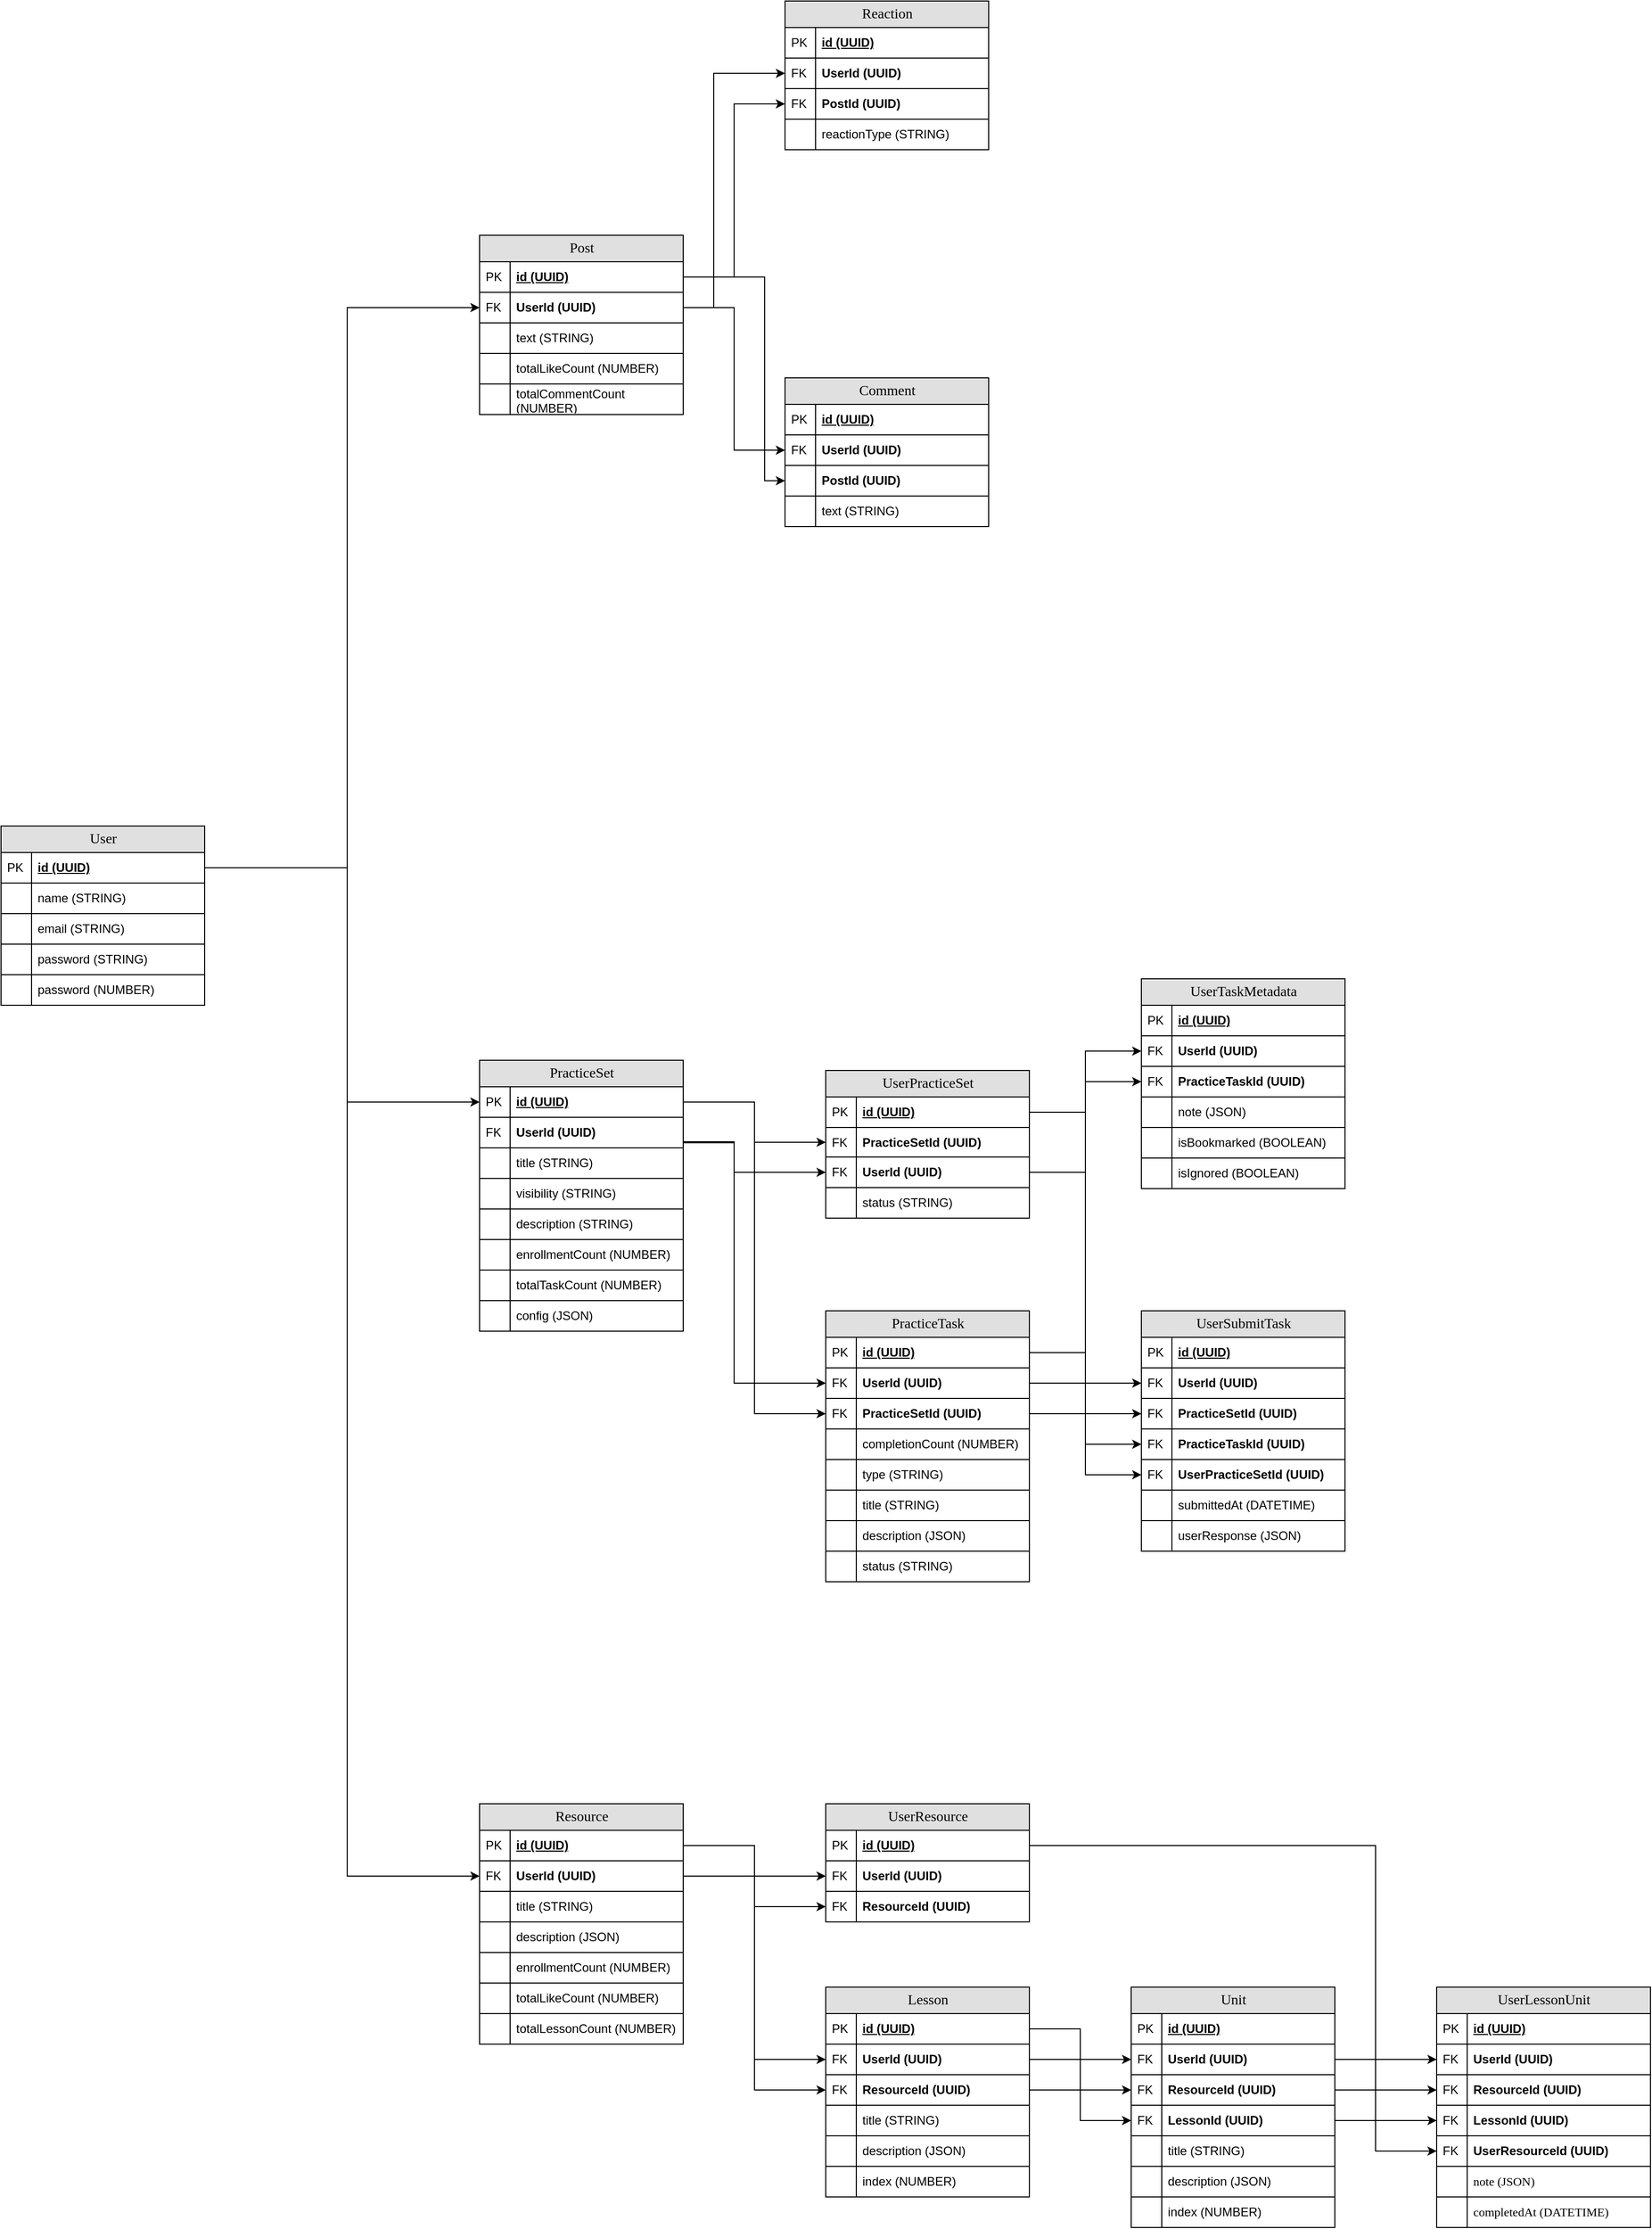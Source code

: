 <mxfile version="24.7.5" pages="2">
  <diagram name="Practice ER" id="e56a1550-8fbb-45ad-956c-1786394a9013">
    <mxGraphModel dx="979" dy="1481" grid="1" gridSize="10" guides="1" tooltips="1" connect="1" arrows="1" fold="1" page="0" pageScale="1" pageWidth="1100" pageHeight="850" background="none" math="0" shadow="0">
      <root>
        <mxCell id="0" />
        <mxCell id="1" parent="0" />
        <mxCell id="rNkEJC9G5gCxsSvxdzLK-6" value="User" style="swimlane;html=1;fontStyle=0;childLayout=stackLayout;horizontal=1;startSize=26;fillColor=#e0e0e0;horizontalStack=0;resizeParent=1;resizeLast=0;collapsible=1;marginBottom=0;swimlaneFillColor=#ffffff;align=center;rounded=0;shadow=0;comic=0;labelBackgroundColor=none;strokeWidth=1;fontFamily=Verdana;fontSize=14" parent="1" vertex="1">
          <mxGeometry x="-250" y="120" width="200" height="176" as="geometry" />
        </mxCell>
        <mxCell id="rNkEJC9G5gCxsSvxdzLK-7" value="id (UUID)" style="shape=partialRectangle;top=0;left=0;right=0;bottom=1;html=1;align=left;verticalAlign=middle;fillColor=none;spacingLeft=34;spacingRight=4;whiteSpace=wrap;overflow=hidden;rotatable=0;points=[[0,0.5],[1,0.5]];portConstraint=eastwest;dropTarget=0;fontStyle=5;" parent="rNkEJC9G5gCxsSvxdzLK-6" vertex="1">
          <mxGeometry y="26" width="200" height="30" as="geometry" />
        </mxCell>
        <mxCell id="rNkEJC9G5gCxsSvxdzLK-8" value="PK" style="shape=partialRectangle;top=0;left=0;bottom=0;html=1;fillColor=none;align=left;verticalAlign=middle;spacingLeft=4;spacingRight=4;whiteSpace=wrap;overflow=hidden;rotatable=0;points=[];portConstraint=eastwest;part=1;" parent="rNkEJC9G5gCxsSvxdzLK-7" vertex="1" connectable="0">
          <mxGeometry width="30" height="30" as="geometry" />
        </mxCell>
        <mxCell id="rNkEJC9G5gCxsSvxdzLK-22" value="&lt;span style=&quot;font-weight: normal;&quot;&gt;name (STRING)&lt;/span&gt;" style="shape=partialRectangle;top=0;left=0;right=0;bottom=1;html=1;align=left;verticalAlign=middle;fillColor=none;spacingLeft=34;spacingRight=4;whiteSpace=wrap;overflow=hidden;rotatable=0;points=[[0,0.5],[1,0.5]];portConstraint=eastwest;dropTarget=0;fontStyle=1;" parent="rNkEJC9G5gCxsSvxdzLK-6" vertex="1">
          <mxGeometry y="56" width="200" height="30" as="geometry" />
        </mxCell>
        <mxCell id="rNkEJC9G5gCxsSvxdzLK-23" value="" style="shape=partialRectangle;top=0;left=0;bottom=0;html=1;fillColor=none;align=left;verticalAlign=middle;spacingLeft=4;spacingRight=4;whiteSpace=wrap;overflow=hidden;rotatable=0;points=[];portConstraint=eastwest;part=1;" parent="rNkEJC9G5gCxsSvxdzLK-22" vertex="1" connectable="0">
          <mxGeometry width="30" height="30" as="geometry" />
        </mxCell>
        <mxCell id="rNkEJC9G5gCxsSvxdzLK-26" value="&lt;span style=&quot;font-weight: normal;&quot;&gt;email (STRING)&lt;/span&gt;" style="shape=partialRectangle;top=0;left=0;right=0;bottom=1;html=1;align=left;verticalAlign=middle;fillColor=none;spacingLeft=34;spacingRight=4;whiteSpace=wrap;overflow=hidden;rotatable=0;points=[[0,0.5],[1,0.5]];portConstraint=eastwest;dropTarget=0;fontStyle=1;" parent="rNkEJC9G5gCxsSvxdzLK-6" vertex="1">
          <mxGeometry y="86" width="200" height="30" as="geometry" />
        </mxCell>
        <mxCell id="rNkEJC9G5gCxsSvxdzLK-27" value="" style="shape=partialRectangle;top=0;left=0;bottom=0;html=1;fillColor=none;align=left;verticalAlign=middle;spacingLeft=4;spacingRight=4;whiteSpace=wrap;overflow=hidden;rotatable=0;points=[];portConstraint=eastwest;part=1;" parent="rNkEJC9G5gCxsSvxdzLK-26" vertex="1" connectable="0">
          <mxGeometry width="30" height="30" as="geometry" />
        </mxCell>
        <mxCell id="rNkEJC9G5gCxsSvxdzLK-28" value="&lt;span style=&quot;font-weight: normal;&quot;&gt;password (STRING)&lt;/span&gt;" style="shape=partialRectangle;top=0;left=0;right=0;bottom=1;html=1;align=left;verticalAlign=middle;fillColor=none;spacingLeft=34;spacingRight=4;whiteSpace=wrap;overflow=hidden;rotatable=0;points=[[0,0.5],[1,0.5]];portConstraint=eastwest;dropTarget=0;fontStyle=1;" parent="rNkEJC9G5gCxsSvxdzLK-6" vertex="1">
          <mxGeometry y="116" width="200" height="30" as="geometry" />
        </mxCell>
        <mxCell id="rNkEJC9G5gCxsSvxdzLK-29" value="" style="shape=partialRectangle;top=0;left=0;bottom=0;html=1;fillColor=none;align=left;verticalAlign=middle;spacingLeft=4;spacingRight=4;whiteSpace=wrap;overflow=hidden;rotatable=0;points=[];portConstraint=eastwest;part=1;" parent="rNkEJC9G5gCxsSvxdzLK-28" vertex="1" connectable="0">
          <mxGeometry width="30" height="30" as="geometry" />
        </mxCell>
        <mxCell id="rNkEJC9G5gCxsSvxdzLK-30" value="&lt;span style=&quot;font-weight: normal;&quot;&gt;password (NUMBER)&lt;/span&gt;" style="shape=partialRectangle;top=0;left=0;right=0;bottom=1;html=1;align=left;verticalAlign=middle;fillColor=none;spacingLeft=34;spacingRight=4;whiteSpace=wrap;overflow=hidden;rotatable=0;points=[[0,0.5],[1,0.5]];portConstraint=eastwest;dropTarget=0;fontStyle=1;" parent="rNkEJC9G5gCxsSvxdzLK-6" vertex="1">
          <mxGeometry y="146" width="200" height="30" as="geometry" />
        </mxCell>
        <mxCell id="rNkEJC9G5gCxsSvxdzLK-31" value="" style="shape=partialRectangle;top=0;left=0;bottom=0;html=1;fillColor=none;align=left;verticalAlign=middle;spacingLeft=4;spacingRight=4;whiteSpace=wrap;overflow=hidden;rotatable=0;points=[];portConstraint=eastwest;part=1;" parent="rNkEJC9G5gCxsSvxdzLK-30" vertex="1" connectable="0">
          <mxGeometry width="30" height="30" as="geometry" />
        </mxCell>
        <mxCell id="rNkEJC9G5gCxsSvxdzLK-32" value="PracticeSet" style="swimlane;html=1;fontStyle=0;childLayout=stackLayout;horizontal=1;startSize=26;fillColor=#e0e0e0;horizontalStack=0;resizeParent=1;resizeLast=0;collapsible=1;marginBottom=0;swimlaneFillColor=#ffffff;align=center;rounded=0;shadow=0;comic=0;labelBackgroundColor=none;strokeWidth=1;fontFamily=Verdana;fontSize=14" parent="1" vertex="1">
          <mxGeometry x="220" y="350" width="200" height="266" as="geometry" />
        </mxCell>
        <mxCell id="rNkEJC9G5gCxsSvxdzLK-33" value="id (UUID)" style="shape=partialRectangle;top=0;left=0;right=0;bottom=1;html=1;align=left;verticalAlign=middle;fillColor=none;spacingLeft=34;spacingRight=4;whiteSpace=wrap;overflow=hidden;rotatable=0;points=[[0,0.5],[1,0.5]];portConstraint=eastwest;dropTarget=0;fontStyle=5;" parent="rNkEJC9G5gCxsSvxdzLK-32" vertex="1">
          <mxGeometry y="26" width="200" height="30" as="geometry" />
        </mxCell>
        <mxCell id="rNkEJC9G5gCxsSvxdzLK-34" value="PK" style="shape=partialRectangle;top=0;left=0;bottom=0;html=1;fillColor=none;align=left;verticalAlign=middle;spacingLeft=4;spacingRight=4;whiteSpace=wrap;overflow=hidden;rotatable=0;points=[];portConstraint=eastwest;part=1;" parent="rNkEJC9G5gCxsSvxdzLK-33" vertex="1" connectable="0">
          <mxGeometry width="30" height="30" as="geometry" />
        </mxCell>
        <mxCell id="rNkEJC9G5gCxsSvxdzLK-37" value="UserId (UUID)" style="shape=partialRectangle;top=0;left=0;right=0;bottom=1;html=1;align=left;verticalAlign=middle;fillColor=none;spacingLeft=34;spacingRight=4;whiteSpace=wrap;overflow=hidden;rotatable=0;points=[[0,0.5],[1,0.5]];portConstraint=eastwest;dropTarget=0;fontStyle=1;" parent="rNkEJC9G5gCxsSvxdzLK-32" vertex="1">
          <mxGeometry y="56" width="200" height="30" as="geometry" />
        </mxCell>
        <mxCell id="rNkEJC9G5gCxsSvxdzLK-38" value="FK" style="shape=partialRectangle;top=0;left=0;bottom=0;html=1;fillColor=none;align=left;verticalAlign=middle;spacingLeft=4;spacingRight=4;whiteSpace=wrap;overflow=hidden;rotatable=0;points=[];portConstraint=eastwest;part=1;" parent="rNkEJC9G5gCxsSvxdzLK-37" vertex="1" connectable="0">
          <mxGeometry width="30" height="30" as="geometry" />
        </mxCell>
        <mxCell id="rNkEJC9G5gCxsSvxdzLK-35" value="&lt;span style=&quot;font-weight: normal;&quot;&gt;title (STRING)&lt;/span&gt;" style="shape=partialRectangle;top=0;left=0;right=0;bottom=1;html=1;align=left;verticalAlign=middle;fillColor=none;spacingLeft=34;spacingRight=4;whiteSpace=wrap;overflow=hidden;rotatable=0;points=[[0,0.5],[1,0.5]];portConstraint=eastwest;dropTarget=0;fontStyle=1;" parent="rNkEJC9G5gCxsSvxdzLK-32" vertex="1">
          <mxGeometry y="86" width="200" height="30" as="geometry" />
        </mxCell>
        <mxCell id="rNkEJC9G5gCxsSvxdzLK-36" value="" style="shape=partialRectangle;top=0;left=0;bottom=0;html=1;fillColor=none;align=left;verticalAlign=middle;spacingLeft=4;spacingRight=4;whiteSpace=wrap;overflow=hidden;rotatable=0;points=[];portConstraint=eastwest;part=1;" parent="rNkEJC9G5gCxsSvxdzLK-35" vertex="1" connectable="0">
          <mxGeometry width="30" height="30" as="geometry" />
        </mxCell>
        <mxCell id="rNkEJC9G5gCxsSvxdzLK-40" value="&lt;span style=&quot;font-weight: normal;&quot;&gt;visibility (STRING)&lt;/span&gt;" style="shape=partialRectangle;top=0;left=0;right=0;bottom=1;html=1;align=left;verticalAlign=middle;fillColor=none;spacingLeft=34;spacingRight=4;whiteSpace=wrap;overflow=hidden;rotatable=0;points=[[0,0.5],[1,0.5]];portConstraint=eastwest;dropTarget=0;fontStyle=1;" parent="rNkEJC9G5gCxsSvxdzLK-32" vertex="1">
          <mxGeometry y="116" width="200" height="30" as="geometry" />
        </mxCell>
        <mxCell id="rNkEJC9G5gCxsSvxdzLK-41" value="" style="shape=partialRectangle;top=0;left=0;bottom=0;html=1;fillColor=none;align=left;verticalAlign=middle;spacingLeft=4;spacingRight=4;whiteSpace=wrap;overflow=hidden;rotatable=0;points=[];portConstraint=eastwest;part=1;" parent="rNkEJC9G5gCxsSvxdzLK-40" vertex="1" connectable="0">
          <mxGeometry width="30" height="30" as="geometry" />
        </mxCell>
        <mxCell id="rNkEJC9G5gCxsSvxdzLK-42" value="&lt;span style=&quot;font-weight: normal;&quot;&gt;description (STRING)&lt;/span&gt;" style="shape=partialRectangle;top=0;left=0;right=0;bottom=1;html=1;align=left;verticalAlign=middle;fillColor=none;spacingLeft=34;spacingRight=4;whiteSpace=wrap;overflow=hidden;rotatable=0;points=[[0,0.5],[1,0.5]];portConstraint=eastwest;dropTarget=0;fontStyle=1;" parent="rNkEJC9G5gCxsSvxdzLK-32" vertex="1">
          <mxGeometry y="146" width="200" height="30" as="geometry" />
        </mxCell>
        <mxCell id="rNkEJC9G5gCxsSvxdzLK-43" value="" style="shape=partialRectangle;top=0;left=0;bottom=0;html=1;fillColor=none;align=left;verticalAlign=middle;spacingLeft=4;spacingRight=4;whiteSpace=wrap;overflow=hidden;rotatable=0;points=[];portConstraint=eastwest;part=1;" parent="rNkEJC9G5gCxsSvxdzLK-42" vertex="1" connectable="0">
          <mxGeometry width="30" height="30" as="geometry" />
        </mxCell>
        <mxCell id="rNkEJC9G5gCxsSvxdzLK-44" value="&lt;span style=&quot;font-weight: normal;&quot;&gt;enrollmentCount&amp;nbsp;(NUMBER)&lt;/span&gt;" style="shape=partialRectangle;top=0;left=0;right=0;bottom=1;html=1;align=left;verticalAlign=middle;fillColor=none;spacingLeft=34;spacingRight=4;whiteSpace=wrap;overflow=hidden;rotatable=0;points=[[0,0.5],[1,0.5]];portConstraint=eastwest;dropTarget=0;fontStyle=1;" parent="rNkEJC9G5gCxsSvxdzLK-32" vertex="1">
          <mxGeometry y="176" width="200" height="30" as="geometry" />
        </mxCell>
        <mxCell id="rNkEJC9G5gCxsSvxdzLK-45" value="" style="shape=partialRectangle;top=0;left=0;bottom=0;html=1;fillColor=none;align=left;verticalAlign=middle;spacingLeft=4;spacingRight=4;whiteSpace=wrap;overflow=hidden;rotatable=0;points=[];portConstraint=eastwest;part=1;" parent="rNkEJC9G5gCxsSvxdzLK-44" vertex="1" connectable="0">
          <mxGeometry width="30" height="30" as="geometry" />
        </mxCell>
        <mxCell id="rNkEJC9G5gCxsSvxdzLK-46" value="&lt;span style=&quot;font-weight: normal;&quot;&gt;totalTaskCount (NUMBER)&lt;/span&gt;" style="shape=partialRectangle;top=0;left=0;right=0;bottom=1;html=1;align=left;verticalAlign=middle;fillColor=none;spacingLeft=34;spacingRight=4;whiteSpace=wrap;overflow=hidden;rotatable=0;points=[[0,0.5],[1,0.5]];portConstraint=eastwest;dropTarget=0;fontStyle=1;" parent="rNkEJC9G5gCxsSvxdzLK-32" vertex="1">
          <mxGeometry y="206" width="200" height="30" as="geometry" />
        </mxCell>
        <mxCell id="rNkEJC9G5gCxsSvxdzLK-47" value="" style="shape=partialRectangle;top=0;left=0;bottom=0;html=1;fillColor=none;align=left;verticalAlign=middle;spacingLeft=4;spacingRight=4;whiteSpace=wrap;overflow=hidden;rotatable=0;points=[];portConstraint=eastwest;part=1;" parent="rNkEJC9G5gCxsSvxdzLK-46" vertex="1" connectable="0">
          <mxGeometry width="30" height="30" as="geometry" />
        </mxCell>
        <object label="&lt;span style=&quot;font-weight: normal;&quot;&gt;config (JSON)&lt;/span&gt;" ib="" id="rNkEJC9G5gCxsSvxdzLK-48">
          <mxCell style="shape=partialRectangle;top=0;left=0;right=0;bottom=1;html=1;align=left;verticalAlign=middle;fillColor=none;spacingLeft=34;spacingRight=4;whiteSpace=wrap;overflow=hidden;rotatable=0;points=[[0,0.5],[1,0.5]];portConstraint=eastwest;dropTarget=0;fontStyle=1;" parent="rNkEJC9G5gCxsSvxdzLK-32" vertex="1">
            <mxGeometry y="236" width="200" height="30" as="geometry" />
          </mxCell>
        </object>
        <mxCell id="rNkEJC9G5gCxsSvxdzLK-49" value="" style="shape=partialRectangle;top=0;left=0;bottom=0;html=1;fillColor=none;align=left;verticalAlign=middle;spacingLeft=4;spacingRight=4;whiteSpace=wrap;overflow=hidden;rotatable=0;points=[];portConstraint=eastwest;part=1;" parent="rNkEJC9G5gCxsSvxdzLK-48" vertex="1" connectable="0">
          <mxGeometry width="30" height="30" as="geometry" />
        </mxCell>
        <mxCell id="rNkEJC9G5gCxsSvxdzLK-50" value="UserPracticeSet" style="swimlane;html=1;fontStyle=0;childLayout=stackLayout;horizontal=1;startSize=26;fillColor=#e0e0e0;horizontalStack=0;resizeParent=1;resizeLast=0;collapsible=1;marginBottom=0;swimlaneFillColor=#ffffff;align=center;rounded=0;shadow=0;comic=0;labelBackgroundColor=none;strokeWidth=1;fontFamily=Verdana;fontSize=14" parent="1" vertex="1">
          <mxGeometry x="560" y="360" width="200" height="145" as="geometry" />
        </mxCell>
        <mxCell id="rNkEJC9G5gCxsSvxdzLK-51" value="id (UUID)" style="shape=partialRectangle;top=0;left=0;right=0;bottom=1;html=1;align=left;verticalAlign=middle;fillColor=none;spacingLeft=34;spacingRight=4;whiteSpace=wrap;overflow=hidden;rotatable=0;points=[[0,0.5],[1,0.5]];portConstraint=eastwest;dropTarget=0;fontStyle=5;" parent="rNkEJC9G5gCxsSvxdzLK-50" vertex="1">
          <mxGeometry y="26" width="200" height="30" as="geometry" />
        </mxCell>
        <mxCell id="rNkEJC9G5gCxsSvxdzLK-52" value="PK" style="shape=partialRectangle;top=0;left=0;bottom=0;html=1;fillColor=none;align=left;verticalAlign=middle;spacingLeft=4;spacingRight=4;whiteSpace=wrap;overflow=hidden;rotatable=0;points=[];portConstraint=eastwest;part=1;" parent="rNkEJC9G5gCxsSvxdzLK-51" vertex="1" connectable="0">
          <mxGeometry width="30" height="30" as="geometry" />
        </mxCell>
        <mxCell id="rNkEJC9G5gCxsSvxdzLK-56" value="&lt;span style=&quot;&quot;&gt;PracticeSetId (UUID)&lt;/span&gt;" style="shape=partialRectangle;top=0;left=0;right=0;bottom=1;html=1;align=left;verticalAlign=middle;fillColor=none;spacingLeft=34;spacingRight=4;whiteSpace=wrap;overflow=hidden;rotatable=0;points=[[0,0.5],[1,0.5]];portConstraint=eastwest;dropTarget=0;fontStyle=1;" parent="rNkEJC9G5gCxsSvxdzLK-50" vertex="1">
          <mxGeometry y="56" width="200" height="29" as="geometry" />
        </mxCell>
        <mxCell id="rNkEJC9G5gCxsSvxdzLK-57" value="FK" style="shape=partialRectangle;top=0;left=0;bottom=0;html=1;fillColor=none;align=left;verticalAlign=middle;spacingLeft=4;spacingRight=4;whiteSpace=wrap;overflow=hidden;rotatable=0;points=[];portConstraint=eastwest;part=1;" parent="rNkEJC9G5gCxsSvxdzLK-56" vertex="1" connectable="0">
          <mxGeometry width="30" height="30" as="geometry" />
        </mxCell>
        <mxCell id="rNkEJC9G5gCxsSvxdzLK-53" value="&lt;span style=&quot;&quot;&gt;UserId (UUID)&lt;/span&gt;" style="shape=partialRectangle;top=0;left=0;right=0;bottom=1;html=1;align=left;verticalAlign=middle;fillColor=none;spacingLeft=34;spacingRight=4;whiteSpace=wrap;overflow=hidden;rotatable=0;points=[[0,0.5],[1,0.5]];portConstraint=eastwest;dropTarget=0;fontStyle=1;" parent="rNkEJC9G5gCxsSvxdzLK-50" vertex="1">
          <mxGeometry y="85" width="200" height="30" as="geometry" />
        </mxCell>
        <mxCell id="rNkEJC9G5gCxsSvxdzLK-54" value="FK" style="shape=partialRectangle;top=0;left=0;bottom=0;html=1;fillColor=none;align=left;verticalAlign=middle;spacingLeft=4;spacingRight=4;whiteSpace=wrap;overflow=hidden;rotatable=0;points=[];portConstraint=eastwest;part=1;" parent="rNkEJC9G5gCxsSvxdzLK-53" vertex="1" connectable="0">
          <mxGeometry width="30" height="30" as="geometry" />
        </mxCell>
        <mxCell id="rNkEJC9G5gCxsSvxdzLK-62" value="&lt;span style=&quot;font-weight: normal;&quot;&gt;status (STRING)&lt;/span&gt;" style="shape=partialRectangle;top=0;left=0;right=0;bottom=1;html=1;align=left;verticalAlign=middle;fillColor=none;spacingLeft=34;spacingRight=4;whiteSpace=wrap;overflow=hidden;rotatable=0;points=[[0,0.5],[1,0.5]];portConstraint=eastwest;dropTarget=0;fontStyle=1;" parent="rNkEJC9G5gCxsSvxdzLK-50" vertex="1">
          <mxGeometry y="115" width="200" height="30" as="geometry" />
        </mxCell>
        <mxCell id="rNkEJC9G5gCxsSvxdzLK-63" value="" style="shape=partialRectangle;top=0;left=0;bottom=0;html=1;fillColor=none;align=left;verticalAlign=middle;spacingLeft=4;spacingRight=4;whiteSpace=wrap;overflow=hidden;rotatable=0;points=[];portConstraint=eastwest;part=1;" parent="rNkEJC9G5gCxsSvxdzLK-62" vertex="1" connectable="0">
          <mxGeometry width="30" height="30" as="geometry" />
        </mxCell>
        <mxCell id="rNkEJC9G5gCxsSvxdzLK-58" style="edgeStyle=orthogonalEdgeStyle;rounded=0;orthogonalLoop=1;jettySize=auto;html=1;curved=0;" parent="1" source="rNkEJC9G5gCxsSvxdzLK-33" target="rNkEJC9G5gCxsSvxdzLK-56" edge="1">
          <mxGeometry relative="1" as="geometry" />
        </mxCell>
        <mxCell id="rNkEJC9G5gCxsSvxdzLK-59" style="edgeStyle=orthogonalEdgeStyle;rounded=0;orthogonalLoop=1;jettySize=auto;html=1;entryX=0;entryY=0.5;entryDx=0;entryDy=0;curved=0;" parent="1" source="rNkEJC9G5gCxsSvxdzLK-37" target="rNkEJC9G5gCxsSvxdzLK-53" edge="1">
          <mxGeometry relative="1" as="geometry">
            <Array as="points">
              <mxPoint x="470" y="430" />
              <mxPoint x="470" y="460" />
            </Array>
          </mxGeometry>
        </mxCell>
        <mxCell id="rNkEJC9G5gCxsSvxdzLK-66" value="PracticeTask" style="swimlane;html=1;fontStyle=0;childLayout=stackLayout;horizontal=1;startSize=26;fillColor=#e0e0e0;horizontalStack=0;resizeParent=1;resizeLast=0;collapsible=1;marginBottom=0;swimlaneFillColor=#ffffff;align=center;rounded=0;shadow=0;comic=0;labelBackgroundColor=none;strokeWidth=1;fontFamily=Verdana;fontSize=14" parent="1" vertex="1">
          <mxGeometry x="560" y="596" width="200" height="266" as="geometry" />
        </mxCell>
        <mxCell id="rNkEJC9G5gCxsSvxdzLK-67" value="id (UUID)" style="shape=partialRectangle;top=0;left=0;right=0;bottom=1;html=1;align=left;verticalAlign=middle;fillColor=none;spacingLeft=34;spacingRight=4;whiteSpace=wrap;overflow=hidden;rotatable=0;points=[[0,0.5],[1,0.5]];portConstraint=eastwest;dropTarget=0;fontStyle=5;" parent="rNkEJC9G5gCxsSvxdzLK-66" vertex="1">
          <mxGeometry y="26" width="200" height="30" as="geometry" />
        </mxCell>
        <mxCell id="rNkEJC9G5gCxsSvxdzLK-68" value="PK" style="shape=partialRectangle;top=0;left=0;bottom=0;html=1;fillColor=none;align=left;verticalAlign=middle;spacingLeft=4;spacingRight=4;whiteSpace=wrap;overflow=hidden;rotatable=0;points=[];portConstraint=eastwest;part=1;" parent="rNkEJC9G5gCxsSvxdzLK-67" vertex="1" connectable="0">
          <mxGeometry width="30" height="30" as="geometry" />
        </mxCell>
        <mxCell id="rNkEJC9G5gCxsSvxdzLK-69" value="UserId (UUID)" style="shape=partialRectangle;top=0;left=0;right=0;bottom=1;html=1;align=left;verticalAlign=middle;fillColor=none;spacingLeft=34;spacingRight=4;whiteSpace=wrap;overflow=hidden;rotatable=0;points=[[0,0.5],[1,0.5]];portConstraint=eastwest;dropTarget=0;fontStyle=1;" parent="rNkEJC9G5gCxsSvxdzLK-66" vertex="1">
          <mxGeometry y="56" width="200" height="30" as="geometry" />
        </mxCell>
        <mxCell id="rNkEJC9G5gCxsSvxdzLK-70" value="FK" style="shape=partialRectangle;top=0;left=0;bottom=0;html=1;fillColor=none;align=left;verticalAlign=middle;spacingLeft=4;spacingRight=4;whiteSpace=wrap;overflow=hidden;rotatable=0;points=[];portConstraint=eastwest;part=1;" parent="rNkEJC9G5gCxsSvxdzLK-69" vertex="1" connectable="0">
          <mxGeometry width="30" height="30" as="geometry" />
        </mxCell>
        <mxCell id="rNkEJC9G5gCxsSvxdzLK-71" value="PracticeSetId (UUID)" style="shape=partialRectangle;top=0;left=0;right=0;bottom=1;html=1;align=left;verticalAlign=middle;fillColor=none;spacingLeft=34;spacingRight=4;whiteSpace=wrap;overflow=hidden;rotatable=0;points=[[0,0.5],[1,0.5]];portConstraint=eastwest;dropTarget=0;fontStyle=1;" parent="rNkEJC9G5gCxsSvxdzLK-66" vertex="1">
          <mxGeometry y="86" width="200" height="30" as="geometry" />
        </mxCell>
        <mxCell id="rNkEJC9G5gCxsSvxdzLK-72" value="FK" style="shape=partialRectangle;top=0;left=0;bottom=0;html=1;fillColor=none;align=left;verticalAlign=middle;spacingLeft=4;spacingRight=4;whiteSpace=wrap;overflow=hidden;rotatable=0;points=[];portConstraint=eastwest;part=1;" parent="rNkEJC9G5gCxsSvxdzLK-71" vertex="1" connectable="0">
          <mxGeometry width="30" height="30" as="geometry" />
        </mxCell>
        <mxCell id="rNkEJC9G5gCxsSvxdzLK-75" value="&lt;span style=&quot;font-weight: normal;&quot;&gt;completionCount&amp;nbsp;&lt;/span&gt;&lt;span style=&quot;font-weight: normal; background-color: initial;&quot;&gt;(NUMBER)&lt;/span&gt;" style="shape=partialRectangle;top=0;left=0;right=0;bottom=1;html=1;align=left;verticalAlign=middle;fillColor=none;spacingLeft=34;spacingRight=4;whiteSpace=wrap;overflow=hidden;rotatable=0;points=[[0,0.5],[1,0.5]];portConstraint=eastwest;dropTarget=0;fontStyle=1;" parent="rNkEJC9G5gCxsSvxdzLK-66" vertex="1">
          <mxGeometry y="116" width="200" height="30" as="geometry" />
        </mxCell>
        <mxCell id="rNkEJC9G5gCxsSvxdzLK-76" value="" style="shape=partialRectangle;top=0;left=0;bottom=0;html=1;fillColor=none;align=left;verticalAlign=middle;spacingLeft=4;spacingRight=4;whiteSpace=wrap;overflow=hidden;rotatable=0;points=[];portConstraint=eastwest;part=1;" parent="rNkEJC9G5gCxsSvxdzLK-75" vertex="1" connectable="0">
          <mxGeometry width="30" height="30" as="geometry" />
        </mxCell>
        <mxCell id="rNkEJC9G5gCxsSvxdzLK-77" value="&lt;span style=&quot;font-weight: normal;&quot;&gt;type (STRING)&lt;/span&gt;" style="shape=partialRectangle;top=0;left=0;right=0;bottom=1;html=1;align=left;verticalAlign=middle;fillColor=none;spacingLeft=34;spacingRight=4;whiteSpace=wrap;overflow=hidden;rotatable=0;points=[[0,0.5],[1,0.5]];portConstraint=eastwest;dropTarget=0;fontStyle=1;" parent="rNkEJC9G5gCxsSvxdzLK-66" vertex="1">
          <mxGeometry y="146" width="200" height="30" as="geometry" />
        </mxCell>
        <mxCell id="rNkEJC9G5gCxsSvxdzLK-78" value="" style="shape=partialRectangle;top=0;left=0;bottom=0;html=1;fillColor=none;align=left;verticalAlign=middle;spacingLeft=4;spacingRight=4;whiteSpace=wrap;overflow=hidden;rotatable=0;points=[];portConstraint=eastwest;part=1;" parent="rNkEJC9G5gCxsSvxdzLK-77" vertex="1" connectable="0">
          <mxGeometry width="30" height="30" as="geometry" />
        </mxCell>
        <mxCell id="rNkEJC9G5gCxsSvxdzLK-81" value="&lt;div&gt;&lt;span style=&quot;font-weight: normal;&quot;&gt;title (STRING)&lt;/span&gt;&lt;/div&gt;" style="shape=partialRectangle;top=0;left=0;right=0;bottom=1;html=1;align=left;verticalAlign=middle;fillColor=none;spacingLeft=34;spacingRight=4;whiteSpace=wrap;overflow=hidden;rotatable=0;points=[[0,0.5],[1,0.5]];portConstraint=eastwest;dropTarget=0;fontStyle=1;" parent="rNkEJC9G5gCxsSvxdzLK-66" vertex="1">
          <mxGeometry y="176" width="200" height="30" as="geometry" />
        </mxCell>
        <mxCell id="rNkEJC9G5gCxsSvxdzLK-82" value="" style="shape=partialRectangle;top=0;left=0;bottom=0;html=1;fillColor=none;align=left;verticalAlign=middle;spacingLeft=4;spacingRight=4;whiteSpace=wrap;overflow=hidden;rotatable=0;points=[];portConstraint=eastwest;part=1;" parent="rNkEJC9G5gCxsSvxdzLK-81" vertex="1" connectable="0">
          <mxGeometry width="30" height="30" as="geometry" />
        </mxCell>
        <mxCell id="rNkEJC9G5gCxsSvxdzLK-79" value="&lt;span style=&quot;font-weight: normal;&quot;&gt;description (JSON)&lt;/span&gt;" style="shape=partialRectangle;top=0;left=0;right=0;bottom=1;html=1;align=left;verticalAlign=middle;fillColor=none;spacingLeft=34;spacingRight=4;whiteSpace=wrap;overflow=hidden;rotatable=0;points=[[0,0.5],[1,0.5]];portConstraint=eastwest;dropTarget=0;fontStyle=1;" parent="rNkEJC9G5gCxsSvxdzLK-66" vertex="1">
          <mxGeometry y="206" width="200" height="30" as="geometry" />
        </mxCell>
        <mxCell id="rNkEJC9G5gCxsSvxdzLK-80" value="" style="shape=partialRectangle;top=0;left=0;bottom=0;html=1;fillColor=none;align=left;verticalAlign=middle;spacingLeft=4;spacingRight=4;whiteSpace=wrap;overflow=hidden;rotatable=0;points=[];portConstraint=eastwest;part=1;" parent="rNkEJC9G5gCxsSvxdzLK-79" vertex="1" connectable="0">
          <mxGeometry width="30" height="30" as="geometry" />
        </mxCell>
        <mxCell id="rNkEJC9G5gCxsSvxdzLK-83" value="&lt;span style=&quot;font-weight: normal;&quot;&gt;status (STRING)&lt;/span&gt;" style="shape=partialRectangle;top=0;left=0;right=0;bottom=1;html=1;align=left;verticalAlign=middle;fillColor=none;spacingLeft=34;spacingRight=4;whiteSpace=wrap;overflow=hidden;rotatable=0;points=[[0,0.5],[1,0.5]];portConstraint=eastwest;dropTarget=0;fontStyle=1;" parent="rNkEJC9G5gCxsSvxdzLK-66" vertex="1">
          <mxGeometry y="236" width="200" height="30" as="geometry" />
        </mxCell>
        <mxCell id="rNkEJC9G5gCxsSvxdzLK-84" value="" style="shape=partialRectangle;top=0;left=0;bottom=0;html=1;fillColor=none;align=left;verticalAlign=middle;spacingLeft=4;spacingRight=4;whiteSpace=wrap;overflow=hidden;rotatable=0;points=[];portConstraint=eastwest;part=1;" parent="rNkEJC9G5gCxsSvxdzLK-83" vertex="1" connectable="0">
          <mxGeometry width="30" height="30" as="geometry" />
        </mxCell>
        <mxCell id="rNkEJC9G5gCxsSvxdzLK-73" style="edgeStyle=orthogonalEdgeStyle;rounded=0;orthogonalLoop=1;jettySize=auto;html=1;exitX=1;exitY=0.5;exitDx=0;exitDy=0;entryX=0;entryY=0.5;entryDx=0;entryDy=0;" parent="1" source="rNkEJC9G5gCxsSvxdzLK-37" target="rNkEJC9G5gCxsSvxdzLK-69" edge="1">
          <mxGeometry relative="1" as="geometry">
            <Array as="points">
              <mxPoint x="470" y="431" />
              <mxPoint x="470" y="667" />
            </Array>
          </mxGeometry>
        </mxCell>
        <mxCell id="rNkEJC9G5gCxsSvxdzLK-74" style="edgeStyle=orthogonalEdgeStyle;rounded=0;orthogonalLoop=1;jettySize=auto;html=1;exitX=1;exitY=0.5;exitDx=0;exitDy=0;entryX=0;entryY=0.5;entryDx=0;entryDy=0;" parent="1" source="rNkEJC9G5gCxsSvxdzLK-33" target="rNkEJC9G5gCxsSvxdzLK-71" edge="1">
          <mxGeometry relative="1" as="geometry" />
        </mxCell>
        <mxCell id="rNkEJC9G5gCxsSvxdzLK-87" value="UserSubmitTask" style="swimlane;html=1;fontStyle=0;childLayout=stackLayout;horizontal=1;startSize=26;fillColor=#e0e0e0;horizontalStack=0;resizeParent=1;resizeLast=0;collapsible=1;marginBottom=0;swimlaneFillColor=#ffffff;align=center;rounded=0;shadow=0;comic=0;labelBackgroundColor=none;strokeWidth=1;fontFamily=Verdana;fontSize=14" parent="1" vertex="1">
          <mxGeometry x="870" y="596" width="200" height="236" as="geometry" />
        </mxCell>
        <mxCell id="rNkEJC9G5gCxsSvxdzLK-88" value="id (UUID)" style="shape=partialRectangle;top=0;left=0;right=0;bottom=1;html=1;align=left;verticalAlign=middle;fillColor=none;spacingLeft=34;spacingRight=4;whiteSpace=wrap;overflow=hidden;rotatable=0;points=[[0,0.5],[1,0.5]];portConstraint=eastwest;dropTarget=0;fontStyle=5;" parent="rNkEJC9G5gCxsSvxdzLK-87" vertex="1">
          <mxGeometry y="26" width="200" height="30" as="geometry" />
        </mxCell>
        <mxCell id="rNkEJC9G5gCxsSvxdzLK-89" value="PK" style="shape=partialRectangle;top=0;left=0;bottom=0;html=1;fillColor=none;align=left;verticalAlign=middle;spacingLeft=4;spacingRight=4;whiteSpace=wrap;overflow=hidden;rotatable=0;points=[];portConstraint=eastwest;part=1;" parent="rNkEJC9G5gCxsSvxdzLK-88" vertex="1" connectable="0">
          <mxGeometry width="30" height="30" as="geometry" />
        </mxCell>
        <mxCell id="rNkEJC9G5gCxsSvxdzLK-90" value="UserId (UUID)" style="shape=partialRectangle;top=0;left=0;right=0;bottom=1;html=1;align=left;verticalAlign=middle;fillColor=none;spacingLeft=34;spacingRight=4;whiteSpace=wrap;overflow=hidden;rotatable=0;points=[[0,0.5],[1,0.5]];portConstraint=eastwest;dropTarget=0;fontStyle=1;" parent="rNkEJC9G5gCxsSvxdzLK-87" vertex="1">
          <mxGeometry y="56" width="200" height="30" as="geometry" />
        </mxCell>
        <mxCell id="rNkEJC9G5gCxsSvxdzLK-91" value="FK" style="shape=partialRectangle;top=0;left=0;bottom=0;html=1;fillColor=none;align=left;verticalAlign=middle;spacingLeft=4;spacingRight=4;whiteSpace=wrap;overflow=hidden;rotatable=0;points=[];portConstraint=eastwest;part=1;" parent="rNkEJC9G5gCxsSvxdzLK-90" vertex="1" connectable="0">
          <mxGeometry width="30" height="30" as="geometry" />
        </mxCell>
        <mxCell id="rNkEJC9G5gCxsSvxdzLK-92" value="PracticeSetId (UUID)" style="shape=partialRectangle;top=0;left=0;right=0;bottom=1;html=1;align=left;verticalAlign=middle;fillColor=none;spacingLeft=34;spacingRight=4;whiteSpace=wrap;overflow=hidden;rotatable=0;points=[[0,0.5],[1,0.5]];portConstraint=eastwest;dropTarget=0;fontStyle=1;" parent="rNkEJC9G5gCxsSvxdzLK-87" vertex="1">
          <mxGeometry y="86" width="200" height="30" as="geometry" />
        </mxCell>
        <mxCell id="rNkEJC9G5gCxsSvxdzLK-93" value="FK" style="shape=partialRectangle;top=0;left=0;bottom=0;html=1;fillColor=none;align=left;verticalAlign=middle;spacingLeft=4;spacingRight=4;whiteSpace=wrap;overflow=hidden;rotatable=0;points=[];portConstraint=eastwest;part=1;" parent="rNkEJC9G5gCxsSvxdzLK-92" vertex="1" connectable="0">
          <mxGeometry width="30" height="30" as="geometry" />
        </mxCell>
        <mxCell id="rNkEJC9G5gCxsSvxdzLK-94" value="PracticeTaskId (UUID)" style="shape=partialRectangle;top=0;left=0;right=0;bottom=1;html=1;align=left;verticalAlign=middle;fillColor=none;spacingLeft=34;spacingRight=4;whiteSpace=wrap;overflow=hidden;rotatable=0;points=[[0,0.5],[1,0.5]];portConstraint=eastwest;dropTarget=0;fontStyle=1;" parent="rNkEJC9G5gCxsSvxdzLK-87" vertex="1">
          <mxGeometry y="116" width="200" height="30" as="geometry" />
        </mxCell>
        <mxCell id="rNkEJC9G5gCxsSvxdzLK-95" value="FK" style="shape=partialRectangle;top=0;left=0;bottom=0;html=1;fillColor=none;align=left;verticalAlign=middle;spacingLeft=4;spacingRight=4;whiteSpace=wrap;overflow=hidden;rotatable=0;points=[];portConstraint=eastwest;part=1;" parent="rNkEJC9G5gCxsSvxdzLK-94" vertex="1" connectable="0">
          <mxGeometry width="30" height="30" as="geometry" />
        </mxCell>
        <mxCell id="rNkEJC9G5gCxsSvxdzLK-96" value="UserPracticeSetId (UUID)" style="shape=partialRectangle;top=0;left=0;right=0;bottom=1;html=1;align=left;verticalAlign=middle;fillColor=none;spacingLeft=34;spacingRight=4;whiteSpace=wrap;overflow=hidden;rotatable=0;points=[[0,0.5],[1,0.5]];portConstraint=eastwest;dropTarget=0;fontStyle=1;" parent="rNkEJC9G5gCxsSvxdzLK-87" vertex="1">
          <mxGeometry y="146" width="200" height="30" as="geometry" />
        </mxCell>
        <mxCell id="rNkEJC9G5gCxsSvxdzLK-97" value="FK" style="shape=partialRectangle;top=0;left=0;bottom=0;html=1;fillColor=none;align=left;verticalAlign=middle;spacingLeft=4;spacingRight=4;whiteSpace=wrap;overflow=hidden;rotatable=0;points=[];portConstraint=eastwest;part=1;" parent="rNkEJC9G5gCxsSvxdzLK-96" vertex="1" connectable="0">
          <mxGeometry width="30" height="30" as="geometry" />
        </mxCell>
        <mxCell id="rNkEJC9G5gCxsSvxdzLK-98" value="&lt;span style=&quot;font-weight: normal;&quot;&gt;submittedAt (DATETIME)&lt;/span&gt;" style="shape=partialRectangle;top=0;left=0;right=0;bottom=1;html=1;align=left;verticalAlign=middle;fillColor=none;spacingLeft=34;spacingRight=4;whiteSpace=wrap;overflow=hidden;rotatable=0;points=[[0,0.5],[1,0.5]];portConstraint=eastwest;dropTarget=0;fontStyle=1;" parent="rNkEJC9G5gCxsSvxdzLK-87" vertex="1">
          <mxGeometry y="176" width="200" height="30" as="geometry" />
        </mxCell>
        <mxCell id="rNkEJC9G5gCxsSvxdzLK-99" value="" style="shape=partialRectangle;top=0;left=0;bottom=0;html=1;fillColor=none;align=left;verticalAlign=middle;spacingLeft=4;spacingRight=4;whiteSpace=wrap;overflow=hidden;rotatable=0;points=[];portConstraint=eastwest;part=1;" parent="rNkEJC9G5gCxsSvxdzLK-98" vertex="1" connectable="0">
          <mxGeometry width="30" height="30" as="geometry" />
        </mxCell>
        <mxCell id="rNkEJC9G5gCxsSvxdzLK-100" value="&lt;span style=&quot;font-weight: normal;&quot;&gt;userResponse (JSON)&lt;/span&gt;" style="shape=partialRectangle;top=0;left=0;right=0;bottom=1;html=1;align=left;verticalAlign=middle;fillColor=none;spacingLeft=34;spacingRight=4;whiteSpace=wrap;overflow=hidden;rotatable=0;points=[[0,0.5],[1,0.5]];portConstraint=eastwest;dropTarget=0;fontStyle=1;" parent="rNkEJC9G5gCxsSvxdzLK-87" vertex="1">
          <mxGeometry y="206" width="200" height="30" as="geometry" />
        </mxCell>
        <mxCell id="rNkEJC9G5gCxsSvxdzLK-101" value="" style="shape=partialRectangle;top=0;left=0;bottom=0;html=1;fillColor=none;align=left;verticalAlign=middle;spacingLeft=4;spacingRight=4;whiteSpace=wrap;overflow=hidden;rotatable=0;points=[];portConstraint=eastwest;part=1;" parent="rNkEJC9G5gCxsSvxdzLK-100" vertex="1" connectable="0">
          <mxGeometry width="30" height="30" as="geometry" />
        </mxCell>
        <mxCell id="rNkEJC9G5gCxsSvxdzLK-102" style="edgeStyle=orthogonalEdgeStyle;rounded=0;orthogonalLoop=1;jettySize=auto;html=1;exitX=1;exitY=0.5;exitDx=0;exitDy=0;entryX=0;entryY=0.5;entryDx=0;entryDy=0;" parent="1" source="rNkEJC9G5gCxsSvxdzLK-69" target="rNkEJC9G5gCxsSvxdzLK-90" edge="1">
          <mxGeometry relative="1" as="geometry" />
        </mxCell>
        <mxCell id="rNkEJC9G5gCxsSvxdzLK-103" style="edgeStyle=orthogonalEdgeStyle;rounded=0;orthogonalLoop=1;jettySize=auto;html=1;exitX=1;exitY=0.5;exitDx=0;exitDy=0;" parent="1" source="rNkEJC9G5gCxsSvxdzLK-71" target="rNkEJC9G5gCxsSvxdzLK-92" edge="1">
          <mxGeometry relative="1" as="geometry" />
        </mxCell>
        <mxCell id="rNkEJC9G5gCxsSvxdzLK-106" style="edgeStyle=orthogonalEdgeStyle;rounded=0;orthogonalLoop=1;jettySize=auto;html=1;exitX=1;exitY=0.5;exitDx=0;exitDy=0;entryX=0;entryY=0.5;entryDx=0;entryDy=0;" parent="1" source="rNkEJC9G5gCxsSvxdzLK-67" target="rNkEJC9G5gCxsSvxdzLK-94" edge="1">
          <mxGeometry relative="1" as="geometry" />
        </mxCell>
        <mxCell id="rNkEJC9G5gCxsSvxdzLK-107" style="edgeStyle=orthogonalEdgeStyle;rounded=0;orthogonalLoop=1;jettySize=auto;html=1;exitX=1;exitY=0.5;exitDx=0;exitDy=0;entryX=0;entryY=0.5;entryDx=0;entryDy=0;" parent="1" source="rNkEJC9G5gCxsSvxdzLK-51" target="rNkEJC9G5gCxsSvxdzLK-96" edge="1">
          <mxGeometry relative="1" as="geometry" />
        </mxCell>
        <mxCell id="PFnEcV1tCbDS2TaG3jzw-1" value="Post" style="swimlane;html=1;fontStyle=0;childLayout=stackLayout;horizontal=1;startSize=26;fillColor=#e0e0e0;horizontalStack=0;resizeParent=1;resizeLast=0;collapsible=1;marginBottom=0;swimlaneFillColor=#ffffff;align=center;rounded=0;shadow=0;comic=0;labelBackgroundColor=none;strokeWidth=1;fontFamily=Verdana;fontSize=14" parent="1" vertex="1">
          <mxGeometry x="220" y="-460" width="200" height="176" as="geometry" />
        </mxCell>
        <mxCell id="PFnEcV1tCbDS2TaG3jzw-2" value="id (UUID)" style="shape=partialRectangle;top=0;left=0;right=0;bottom=1;html=1;align=left;verticalAlign=middle;fillColor=none;spacingLeft=34;spacingRight=4;whiteSpace=wrap;overflow=hidden;rotatable=0;points=[[0,0.5],[1,0.5]];portConstraint=eastwest;dropTarget=0;fontStyle=5;" parent="PFnEcV1tCbDS2TaG3jzw-1" vertex="1">
          <mxGeometry y="26" width="200" height="30" as="geometry" />
        </mxCell>
        <mxCell id="PFnEcV1tCbDS2TaG3jzw-3" value="PK" style="shape=partialRectangle;top=0;left=0;bottom=0;html=1;fillColor=none;align=left;verticalAlign=middle;spacingLeft=4;spacingRight=4;whiteSpace=wrap;overflow=hidden;rotatable=0;points=[];portConstraint=eastwest;part=1;" parent="PFnEcV1tCbDS2TaG3jzw-2" vertex="1" connectable="0">
          <mxGeometry width="30" height="30" as="geometry" />
        </mxCell>
        <mxCell id="PFnEcV1tCbDS2TaG3jzw-4" value="UserId (UUID)" style="shape=partialRectangle;top=0;left=0;right=0;bottom=1;html=1;align=left;verticalAlign=middle;fillColor=none;spacingLeft=34;spacingRight=4;whiteSpace=wrap;overflow=hidden;rotatable=0;points=[[0,0.5],[1,0.5]];portConstraint=eastwest;dropTarget=0;fontStyle=1;" parent="PFnEcV1tCbDS2TaG3jzw-1" vertex="1">
          <mxGeometry y="56" width="200" height="30" as="geometry" />
        </mxCell>
        <mxCell id="PFnEcV1tCbDS2TaG3jzw-5" value="FK" style="shape=partialRectangle;top=0;left=0;bottom=0;html=1;fillColor=none;align=left;verticalAlign=middle;spacingLeft=4;spacingRight=4;whiteSpace=wrap;overflow=hidden;rotatable=0;points=[];portConstraint=eastwest;part=1;" parent="PFnEcV1tCbDS2TaG3jzw-4" vertex="1" connectable="0">
          <mxGeometry width="30" height="30" as="geometry" />
        </mxCell>
        <mxCell id="PFnEcV1tCbDS2TaG3jzw-6" value="&lt;span style=&quot;font-weight: 400;&quot;&gt;text (STRING)&lt;/span&gt;" style="shape=partialRectangle;top=0;left=0;right=0;bottom=1;html=1;align=left;verticalAlign=middle;fillColor=none;spacingLeft=34;spacingRight=4;whiteSpace=wrap;overflow=hidden;rotatable=0;points=[[0,0.5],[1,0.5]];portConstraint=eastwest;dropTarget=0;fontStyle=1;" parent="PFnEcV1tCbDS2TaG3jzw-1" vertex="1">
          <mxGeometry y="86" width="200" height="30" as="geometry" />
        </mxCell>
        <mxCell id="PFnEcV1tCbDS2TaG3jzw-7" value="" style="shape=partialRectangle;top=0;left=0;bottom=0;html=1;fillColor=none;align=left;verticalAlign=middle;spacingLeft=4;spacingRight=4;whiteSpace=wrap;overflow=hidden;rotatable=0;points=[];portConstraint=eastwest;part=1;" parent="PFnEcV1tCbDS2TaG3jzw-6" vertex="1" connectable="0">
          <mxGeometry width="30" height="30" as="geometry" />
        </mxCell>
        <mxCell id="PFnEcV1tCbDS2TaG3jzw-8" value="&lt;span style=&quot;font-weight: normal;&quot;&gt;totalLikeCount (NUMBER)&lt;/span&gt;" style="shape=partialRectangle;top=0;left=0;right=0;bottom=1;html=1;align=left;verticalAlign=middle;fillColor=none;spacingLeft=34;spacingRight=4;whiteSpace=wrap;overflow=hidden;rotatable=0;points=[[0,0.5],[1,0.5]];portConstraint=eastwest;dropTarget=0;fontStyle=1;" parent="PFnEcV1tCbDS2TaG3jzw-1" vertex="1">
          <mxGeometry y="116" width="200" height="30" as="geometry" />
        </mxCell>
        <mxCell id="PFnEcV1tCbDS2TaG3jzw-9" value="" style="shape=partialRectangle;top=0;left=0;bottom=0;html=1;fillColor=none;align=left;verticalAlign=middle;spacingLeft=4;spacingRight=4;whiteSpace=wrap;overflow=hidden;rotatable=0;points=[];portConstraint=eastwest;part=1;" parent="PFnEcV1tCbDS2TaG3jzw-8" vertex="1" connectable="0">
          <mxGeometry width="30" height="30" as="geometry" />
        </mxCell>
        <mxCell id="PFnEcV1tCbDS2TaG3jzw-10" value="&lt;span style=&quot;font-weight: normal;&quot;&gt;totalCommentCount (NUMBER)&lt;/span&gt;" style="shape=partialRectangle;top=0;left=0;right=0;bottom=1;html=1;align=left;verticalAlign=middle;fillColor=none;spacingLeft=34;spacingRight=4;whiteSpace=wrap;overflow=hidden;rotatable=0;points=[[0,0.5],[1,0.5]];portConstraint=eastwest;dropTarget=0;fontStyle=1;" parent="PFnEcV1tCbDS2TaG3jzw-1" vertex="1">
          <mxGeometry y="146" width="200" height="30" as="geometry" />
        </mxCell>
        <mxCell id="PFnEcV1tCbDS2TaG3jzw-11" value="" style="shape=partialRectangle;top=0;left=0;bottom=0;html=1;fillColor=none;align=left;verticalAlign=middle;spacingLeft=4;spacingRight=4;whiteSpace=wrap;overflow=hidden;rotatable=0;points=[];portConstraint=eastwest;part=1;" parent="PFnEcV1tCbDS2TaG3jzw-10" vertex="1" connectable="0">
          <mxGeometry width="30" height="30" as="geometry" />
        </mxCell>
        <mxCell id="PFnEcV1tCbDS2TaG3jzw-12" style="edgeStyle=orthogonalEdgeStyle;rounded=0;orthogonalLoop=1;jettySize=auto;html=1;exitX=1;exitY=0.5;exitDx=0;exitDy=0;entryX=0;entryY=0.5;entryDx=0;entryDy=0;" parent="1" source="rNkEJC9G5gCxsSvxdzLK-7" target="PFnEcV1tCbDS2TaG3jzw-4" edge="1">
          <mxGeometry relative="1" as="geometry">
            <Array as="points">
              <mxPoint x="90" y="161" />
              <mxPoint x="90" y="-389" />
            </Array>
          </mxGeometry>
        </mxCell>
        <mxCell id="PFnEcV1tCbDS2TaG3jzw-16" value="Reaction" style="swimlane;html=1;fontStyle=0;childLayout=stackLayout;horizontal=1;startSize=26;fillColor=#e0e0e0;horizontalStack=0;resizeParent=1;resizeLast=0;collapsible=1;marginBottom=0;swimlaneFillColor=#ffffff;align=center;rounded=0;shadow=0;comic=0;labelBackgroundColor=none;strokeWidth=1;fontFamily=Verdana;fontSize=14" parent="1" vertex="1">
          <mxGeometry x="520" y="-690" width="200" height="146" as="geometry" />
        </mxCell>
        <mxCell id="PFnEcV1tCbDS2TaG3jzw-17" value="id (UUID)" style="shape=partialRectangle;top=0;left=0;right=0;bottom=1;html=1;align=left;verticalAlign=middle;fillColor=none;spacingLeft=34;spacingRight=4;whiteSpace=wrap;overflow=hidden;rotatable=0;points=[[0,0.5],[1,0.5]];portConstraint=eastwest;dropTarget=0;fontStyle=5;" parent="PFnEcV1tCbDS2TaG3jzw-16" vertex="1">
          <mxGeometry y="26" width="200" height="30" as="geometry" />
        </mxCell>
        <mxCell id="PFnEcV1tCbDS2TaG3jzw-18" value="PK" style="shape=partialRectangle;top=0;left=0;bottom=0;html=1;fillColor=none;align=left;verticalAlign=middle;spacingLeft=4;spacingRight=4;whiteSpace=wrap;overflow=hidden;rotatable=0;points=[];portConstraint=eastwest;part=1;" parent="PFnEcV1tCbDS2TaG3jzw-17" vertex="1" connectable="0">
          <mxGeometry width="30" height="30" as="geometry" />
        </mxCell>
        <mxCell id="PFnEcV1tCbDS2TaG3jzw-19" value="&lt;span style=&quot;&quot;&gt;&lt;b&gt;UserId (UUID)&lt;/b&gt;&lt;/span&gt;" style="shape=partialRectangle;top=0;left=0;right=0;bottom=1;html=1;align=left;verticalAlign=middle;fillColor=none;spacingLeft=34;spacingRight=4;whiteSpace=wrap;overflow=hidden;rotatable=0;points=[[0,0.5],[1,0.5]];portConstraint=eastwest;dropTarget=0;fontStyle=0;" parent="PFnEcV1tCbDS2TaG3jzw-16" vertex="1">
          <mxGeometry y="56" width="200" height="30" as="geometry" />
        </mxCell>
        <mxCell id="PFnEcV1tCbDS2TaG3jzw-20" value="FK" style="shape=partialRectangle;top=0;left=0;bottom=0;html=1;fillColor=none;align=left;verticalAlign=middle;spacingLeft=4;spacingRight=4;whiteSpace=wrap;overflow=hidden;rotatable=0;points=[];portConstraint=eastwest;part=1;" parent="PFnEcV1tCbDS2TaG3jzw-19" vertex="1" connectable="0">
          <mxGeometry width="30" height="30" as="geometry" />
        </mxCell>
        <mxCell id="PFnEcV1tCbDS2TaG3jzw-21" value="PostId (UUID)" style="shape=partialRectangle;top=0;left=0;right=0;bottom=1;html=1;align=left;verticalAlign=middle;fillColor=none;spacingLeft=34;spacingRight=4;whiteSpace=wrap;overflow=hidden;rotatable=0;points=[[0,0.5],[1,0.5]];portConstraint=eastwest;dropTarget=0;fontStyle=1;" parent="PFnEcV1tCbDS2TaG3jzw-16" vertex="1">
          <mxGeometry y="86" width="200" height="30" as="geometry" />
        </mxCell>
        <mxCell id="PFnEcV1tCbDS2TaG3jzw-22" value="FK" style="shape=partialRectangle;top=0;left=0;bottom=0;html=1;fillColor=none;align=left;verticalAlign=middle;spacingLeft=4;spacingRight=4;whiteSpace=wrap;overflow=hidden;rotatable=0;points=[];portConstraint=eastwest;part=1;" parent="PFnEcV1tCbDS2TaG3jzw-21" vertex="1" connectable="0">
          <mxGeometry width="30" height="30" as="geometry" />
        </mxCell>
        <mxCell id="PFnEcV1tCbDS2TaG3jzw-23" value="&lt;span style=&quot;font-weight: 400;&quot;&gt;reactionType (STRING)&lt;/span&gt;" style="shape=partialRectangle;top=0;left=0;right=0;bottom=1;html=1;align=left;verticalAlign=middle;fillColor=none;spacingLeft=34;spacingRight=4;whiteSpace=wrap;overflow=hidden;rotatable=0;points=[[0,0.5],[1,0.5]];portConstraint=eastwest;dropTarget=0;fontStyle=1;" parent="PFnEcV1tCbDS2TaG3jzw-16" vertex="1">
          <mxGeometry y="116" width="200" height="30" as="geometry" />
        </mxCell>
        <mxCell id="PFnEcV1tCbDS2TaG3jzw-24" value="" style="shape=partialRectangle;top=0;left=0;bottom=0;html=1;fillColor=none;align=left;verticalAlign=middle;spacingLeft=4;spacingRight=4;whiteSpace=wrap;overflow=hidden;rotatable=0;points=[];portConstraint=eastwest;part=1;" parent="PFnEcV1tCbDS2TaG3jzw-23" vertex="1" connectable="0">
          <mxGeometry width="30" height="30" as="geometry" />
        </mxCell>
        <mxCell id="PFnEcV1tCbDS2TaG3jzw-29" style="edgeStyle=orthogonalEdgeStyle;rounded=0;orthogonalLoop=1;jettySize=auto;html=1;exitX=1;exitY=0.5;exitDx=0;exitDy=0;entryX=0;entryY=0.5;entryDx=0;entryDy=0;" parent="1" source="PFnEcV1tCbDS2TaG3jzw-2" target="PFnEcV1tCbDS2TaG3jzw-21" edge="1">
          <mxGeometry relative="1" as="geometry" />
        </mxCell>
        <mxCell id="PFnEcV1tCbDS2TaG3jzw-30" style="edgeStyle=orthogonalEdgeStyle;rounded=0;orthogonalLoop=1;jettySize=auto;html=1;exitX=1;exitY=0.5;exitDx=0;exitDy=0;entryX=0;entryY=0.5;entryDx=0;entryDy=0;" parent="1" source="PFnEcV1tCbDS2TaG3jzw-4" target="PFnEcV1tCbDS2TaG3jzw-19" edge="1">
          <mxGeometry relative="1" as="geometry">
            <Array as="points">
              <mxPoint x="450" y="-389" />
              <mxPoint x="450" y="-619" />
            </Array>
          </mxGeometry>
        </mxCell>
        <mxCell id="PFnEcV1tCbDS2TaG3jzw-31" value="Comment" style="swimlane;html=1;fontStyle=0;childLayout=stackLayout;horizontal=1;startSize=26;fillColor=#e0e0e0;horizontalStack=0;resizeParent=1;resizeLast=0;collapsible=1;marginBottom=0;swimlaneFillColor=#ffffff;align=center;rounded=0;shadow=0;comic=0;labelBackgroundColor=none;strokeWidth=1;fontFamily=Verdana;fontSize=14" parent="1" vertex="1">
          <mxGeometry x="520" y="-320" width="200" height="146" as="geometry" />
        </mxCell>
        <mxCell id="PFnEcV1tCbDS2TaG3jzw-32" value="id (UUID)" style="shape=partialRectangle;top=0;left=0;right=0;bottom=1;html=1;align=left;verticalAlign=middle;fillColor=none;spacingLeft=34;spacingRight=4;whiteSpace=wrap;overflow=hidden;rotatable=0;points=[[0,0.5],[1,0.5]];portConstraint=eastwest;dropTarget=0;fontStyle=5;" parent="PFnEcV1tCbDS2TaG3jzw-31" vertex="1">
          <mxGeometry y="26" width="200" height="30" as="geometry" />
        </mxCell>
        <mxCell id="PFnEcV1tCbDS2TaG3jzw-33" value="PK" style="shape=partialRectangle;top=0;left=0;bottom=0;html=1;fillColor=none;align=left;verticalAlign=middle;spacingLeft=4;spacingRight=4;whiteSpace=wrap;overflow=hidden;rotatable=0;points=[];portConstraint=eastwest;part=1;" parent="PFnEcV1tCbDS2TaG3jzw-32" vertex="1" connectable="0">
          <mxGeometry width="30" height="30" as="geometry" />
        </mxCell>
        <mxCell id="PFnEcV1tCbDS2TaG3jzw-34" value="UserId (UUID)" style="shape=partialRectangle;top=0;left=0;right=0;bottom=1;html=1;align=left;verticalAlign=middle;fillColor=none;spacingLeft=34;spacingRight=4;whiteSpace=wrap;overflow=hidden;rotatable=0;points=[[0,0.5],[1,0.5]];portConstraint=eastwest;dropTarget=0;fontStyle=1;" parent="PFnEcV1tCbDS2TaG3jzw-31" vertex="1">
          <mxGeometry y="56" width="200" height="30" as="geometry" />
        </mxCell>
        <mxCell id="PFnEcV1tCbDS2TaG3jzw-35" value="FK" style="shape=partialRectangle;top=0;left=0;bottom=0;html=1;fillColor=none;align=left;verticalAlign=middle;spacingLeft=4;spacingRight=4;whiteSpace=wrap;overflow=hidden;rotatable=0;points=[];portConstraint=eastwest;part=1;" parent="PFnEcV1tCbDS2TaG3jzw-34" vertex="1" connectable="0">
          <mxGeometry width="30" height="30" as="geometry" />
        </mxCell>
        <mxCell id="PFnEcV1tCbDS2TaG3jzw-36" value="PostId (UUID)" style="shape=partialRectangle;top=0;left=0;right=0;bottom=1;html=1;align=left;verticalAlign=middle;fillColor=none;spacingLeft=34;spacingRight=4;whiteSpace=wrap;overflow=hidden;rotatable=0;points=[[0,0.5],[1,0.5]];portConstraint=eastwest;dropTarget=0;fontStyle=1;" parent="PFnEcV1tCbDS2TaG3jzw-31" vertex="1">
          <mxGeometry y="86" width="200" height="30" as="geometry" />
        </mxCell>
        <mxCell id="PFnEcV1tCbDS2TaG3jzw-37" value="" style="shape=partialRectangle;top=0;left=0;bottom=0;html=1;fillColor=none;align=left;verticalAlign=middle;spacingLeft=4;spacingRight=4;whiteSpace=wrap;overflow=hidden;rotatable=0;points=[];portConstraint=eastwest;part=1;" parent="PFnEcV1tCbDS2TaG3jzw-36" vertex="1" connectable="0">
          <mxGeometry width="30" height="30" as="geometry" />
        </mxCell>
        <mxCell id="PFnEcV1tCbDS2TaG3jzw-38" value="&lt;span style=&quot;font-weight: normal;&quot;&gt;text (STRING)&lt;/span&gt;" style="shape=partialRectangle;top=0;left=0;right=0;bottom=1;html=1;align=left;verticalAlign=middle;fillColor=none;spacingLeft=34;spacingRight=4;whiteSpace=wrap;overflow=hidden;rotatable=0;points=[[0,0.5],[1,0.5]];portConstraint=eastwest;dropTarget=0;fontStyle=1;" parent="PFnEcV1tCbDS2TaG3jzw-31" vertex="1">
          <mxGeometry y="116" width="200" height="30" as="geometry" />
        </mxCell>
        <mxCell id="PFnEcV1tCbDS2TaG3jzw-39" value="" style="shape=partialRectangle;top=0;left=0;bottom=0;html=1;fillColor=none;align=left;verticalAlign=middle;spacingLeft=4;spacingRight=4;whiteSpace=wrap;overflow=hidden;rotatable=0;points=[];portConstraint=eastwest;part=1;" parent="PFnEcV1tCbDS2TaG3jzw-38" vertex="1" connectable="0">
          <mxGeometry width="30" height="30" as="geometry" />
        </mxCell>
        <mxCell id="PFnEcV1tCbDS2TaG3jzw-42" style="edgeStyle=orthogonalEdgeStyle;rounded=0;orthogonalLoop=1;jettySize=auto;html=1;exitX=1;exitY=0.5;exitDx=0;exitDy=0;entryX=0;entryY=0.5;entryDx=0;entryDy=0;" parent="1" source="PFnEcV1tCbDS2TaG3jzw-4" target="PFnEcV1tCbDS2TaG3jzw-34" edge="1">
          <mxGeometry relative="1" as="geometry" />
        </mxCell>
        <mxCell id="PFnEcV1tCbDS2TaG3jzw-43" style="edgeStyle=orthogonalEdgeStyle;rounded=0;orthogonalLoop=1;jettySize=auto;html=1;exitX=1;exitY=0.5;exitDx=0;exitDy=0;entryX=0;entryY=0.5;entryDx=0;entryDy=0;" parent="1" source="PFnEcV1tCbDS2TaG3jzw-2" target="PFnEcV1tCbDS2TaG3jzw-36" edge="1">
          <mxGeometry relative="1" as="geometry">
            <Array as="points">
              <mxPoint x="500" y="-419" />
              <mxPoint x="500" y="-219" />
            </Array>
          </mxGeometry>
        </mxCell>
        <mxCell id="PFnEcV1tCbDS2TaG3jzw-44" value="Resource" style="swimlane;html=1;fontStyle=0;childLayout=stackLayout;horizontal=1;startSize=26;fillColor=#e0e0e0;horizontalStack=0;resizeParent=1;resizeLast=0;collapsible=1;marginBottom=0;swimlaneFillColor=#ffffff;align=center;rounded=0;shadow=0;comic=0;labelBackgroundColor=none;strokeWidth=1;fontFamily=Verdana;fontSize=14" parent="1" vertex="1">
          <mxGeometry x="220" y="1080" width="200" height="236" as="geometry" />
        </mxCell>
        <mxCell id="PFnEcV1tCbDS2TaG3jzw-45" value="id (UUID)" style="shape=partialRectangle;top=0;left=0;right=0;bottom=1;html=1;align=left;verticalAlign=middle;fillColor=none;spacingLeft=34;spacingRight=4;whiteSpace=wrap;overflow=hidden;rotatable=0;points=[[0,0.5],[1,0.5]];portConstraint=eastwest;dropTarget=0;fontStyle=5;" parent="PFnEcV1tCbDS2TaG3jzw-44" vertex="1">
          <mxGeometry y="26" width="200" height="30" as="geometry" />
        </mxCell>
        <mxCell id="PFnEcV1tCbDS2TaG3jzw-46" value="PK" style="shape=partialRectangle;top=0;left=0;bottom=0;html=1;fillColor=none;align=left;verticalAlign=middle;spacingLeft=4;spacingRight=4;whiteSpace=wrap;overflow=hidden;rotatable=0;points=[];portConstraint=eastwest;part=1;" parent="PFnEcV1tCbDS2TaG3jzw-45" vertex="1" connectable="0">
          <mxGeometry width="30" height="30" as="geometry" />
        </mxCell>
        <mxCell id="PFnEcV1tCbDS2TaG3jzw-47" value="UserId (UUID)" style="shape=partialRectangle;top=0;left=0;right=0;bottom=1;html=1;align=left;verticalAlign=middle;fillColor=none;spacingLeft=34;spacingRight=4;whiteSpace=wrap;overflow=hidden;rotatable=0;points=[[0,0.5],[1,0.5]];portConstraint=eastwest;dropTarget=0;fontStyle=1;" parent="PFnEcV1tCbDS2TaG3jzw-44" vertex="1">
          <mxGeometry y="56" width="200" height="30" as="geometry" />
        </mxCell>
        <mxCell id="PFnEcV1tCbDS2TaG3jzw-48" value="FK" style="shape=partialRectangle;top=0;left=0;bottom=0;html=1;fillColor=none;align=left;verticalAlign=middle;spacingLeft=4;spacingRight=4;whiteSpace=wrap;overflow=hidden;rotatable=0;points=[];portConstraint=eastwest;part=1;" parent="PFnEcV1tCbDS2TaG3jzw-47" vertex="1" connectable="0">
          <mxGeometry width="30" height="30" as="geometry" />
        </mxCell>
        <mxCell id="PFnEcV1tCbDS2TaG3jzw-49" value="&lt;span style=&quot;font-weight: 400;&quot;&gt;title (STRING)&lt;/span&gt;" style="shape=partialRectangle;top=0;left=0;right=0;bottom=1;html=1;align=left;verticalAlign=middle;fillColor=none;spacingLeft=34;spacingRight=4;whiteSpace=wrap;overflow=hidden;rotatable=0;points=[[0,0.5],[1,0.5]];portConstraint=eastwest;dropTarget=0;fontStyle=1;" parent="PFnEcV1tCbDS2TaG3jzw-44" vertex="1">
          <mxGeometry y="86" width="200" height="30" as="geometry" />
        </mxCell>
        <mxCell id="PFnEcV1tCbDS2TaG3jzw-50" value="" style="shape=partialRectangle;top=0;left=0;bottom=0;html=1;fillColor=none;align=left;verticalAlign=middle;spacingLeft=4;spacingRight=4;whiteSpace=wrap;overflow=hidden;rotatable=0;points=[];portConstraint=eastwest;part=1;" parent="PFnEcV1tCbDS2TaG3jzw-49" vertex="1" connectable="0">
          <mxGeometry width="30" height="30" as="geometry" />
        </mxCell>
        <mxCell id="PFnEcV1tCbDS2TaG3jzw-51" value="&lt;span style=&quot;font-weight: 400;&quot;&gt;description (JSON)&lt;/span&gt;" style="shape=partialRectangle;top=0;left=0;right=0;bottom=1;html=1;align=left;verticalAlign=middle;fillColor=none;spacingLeft=34;spacingRight=4;whiteSpace=wrap;overflow=hidden;rotatable=0;points=[[0,0.5],[1,0.5]];portConstraint=eastwest;dropTarget=0;fontStyle=1;" parent="PFnEcV1tCbDS2TaG3jzw-44" vertex="1">
          <mxGeometry y="116" width="200" height="30" as="geometry" />
        </mxCell>
        <mxCell id="PFnEcV1tCbDS2TaG3jzw-52" value="" style="shape=partialRectangle;top=0;left=0;bottom=0;html=1;fillColor=none;align=left;verticalAlign=middle;spacingLeft=4;spacingRight=4;whiteSpace=wrap;overflow=hidden;rotatable=0;points=[];portConstraint=eastwest;part=1;" parent="PFnEcV1tCbDS2TaG3jzw-51" vertex="1" connectable="0">
          <mxGeometry width="30" height="30" as="geometry" />
        </mxCell>
        <mxCell id="PFnEcV1tCbDS2TaG3jzw-55" value="&lt;span style=&quot;font-weight: 400;&quot;&gt;enrollmentCount&amp;nbsp;(NUMBER)&lt;/span&gt;" style="shape=partialRectangle;top=0;left=0;right=0;bottom=1;html=1;align=left;verticalAlign=middle;fillColor=none;spacingLeft=34;spacingRight=4;whiteSpace=wrap;overflow=hidden;rotatable=0;points=[[0,0.5],[1,0.5]];portConstraint=eastwest;dropTarget=0;fontStyle=1;" parent="PFnEcV1tCbDS2TaG3jzw-44" vertex="1">
          <mxGeometry y="146" width="200" height="30" as="geometry" />
        </mxCell>
        <mxCell id="PFnEcV1tCbDS2TaG3jzw-56" value="" style="shape=partialRectangle;top=0;left=0;bottom=0;html=1;fillColor=none;align=left;verticalAlign=middle;spacingLeft=4;spacingRight=4;whiteSpace=wrap;overflow=hidden;rotatable=0;points=[];portConstraint=eastwest;part=1;" parent="PFnEcV1tCbDS2TaG3jzw-55" vertex="1" connectable="0">
          <mxGeometry width="30" height="30" as="geometry" />
        </mxCell>
        <mxCell id="PFnEcV1tCbDS2TaG3jzw-57" value="&lt;span style=&quot;font-weight: 400;&quot;&gt;totalLikeCount (NUMBER)&lt;/span&gt;" style="shape=partialRectangle;top=0;left=0;right=0;bottom=1;html=1;align=left;verticalAlign=middle;fillColor=none;spacingLeft=34;spacingRight=4;whiteSpace=wrap;overflow=hidden;rotatable=0;points=[[0,0.5],[1,0.5]];portConstraint=eastwest;dropTarget=0;fontStyle=1;" parent="PFnEcV1tCbDS2TaG3jzw-44" vertex="1">
          <mxGeometry y="176" width="200" height="30" as="geometry" />
        </mxCell>
        <mxCell id="PFnEcV1tCbDS2TaG3jzw-58" value="" style="shape=partialRectangle;top=0;left=0;bottom=0;html=1;fillColor=none;align=left;verticalAlign=middle;spacingLeft=4;spacingRight=4;whiteSpace=wrap;overflow=hidden;rotatable=0;points=[];portConstraint=eastwest;part=1;" parent="PFnEcV1tCbDS2TaG3jzw-57" vertex="1" connectable="0">
          <mxGeometry width="30" height="30" as="geometry" />
        </mxCell>
        <mxCell id="PFnEcV1tCbDS2TaG3jzw-97" value="&lt;span style=&quot;font-weight: 400;&quot;&gt;totalLessonCount (NUMBER)&lt;/span&gt;" style="shape=partialRectangle;top=0;left=0;right=0;bottom=1;html=1;align=left;verticalAlign=middle;fillColor=none;spacingLeft=34;spacingRight=4;whiteSpace=wrap;overflow=hidden;rotatable=0;points=[[0,0.5],[1,0.5]];portConstraint=eastwest;dropTarget=0;fontStyle=1;" parent="PFnEcV1tCbDS2TaG3jzw-44" vertex="1">
          <mxGeometry y="206" width="200" height="30" as="geometry" />
        </mxCell>
        <mxCell id="PFnEcV1tCbDS2TaG3jzw-98" value="" style="shape=partialRectangle;top=0;left=0;bottom=0;html=1;fillColor=none;align=left;verticalAlign=middle;spacingLeft=4;spacingRight=4;whiteSpace=wrap;overflow=hidden;rotatable=0;points=[];portConstraint=eastwest;part=1;" parent="PFnEcV1tCbDS2TaG3jzw-97" vertex="1" connectable="0">
          <mxGeometry width="30" height="30" as="geometry" />
        </mxCell>
        <mxCell id="PFnEcV1tCbDS2TaG3jzw-59" value="UserResource" style="swimlane;html=1;fontStyle=0;childLayout=stackLayout;horizontal=1;startSize=26;fillColor=#e0e0e0;horizontalStack=0;resizeParent=1;resizeLast=0;collapsible=1;marginBottom=0;swimlaneFillColor=#ffffff;align=center;rounded=0;shadow=0;comic=0;labelBackgroundColor=none;strokeWidth=1;fontFamily=Verdana;fontSize=14" parent="1" vertex="1">
          <mxGeometry x="560" y="1080" width="200" height="116" as="geometry" />
        </mxCell>
        <mxCell id="PFnEcV1tCbDS2TaG3jzw-60" value="id (UUID)" style="shape=partialRectangle;top=0;left=0;right=0;bottom=1;html=1;align=left;verticalAlign=middle;fillColor=none;spacingLeft=34;spacingRight=4;whiteSpace=wrap;overflow=hidden;rotatable=0;points=[[0,0.5],[1,0.5]];portConstraint=eastwest;dropTarget=0;fontStyle=5;" parent="PFnEcV1tCbDS2TaG3jzw-59" vertex="1">
          <mxGeometry y="26" width="200" height="30" as="geometry" />
        </mxCell>
        <mxCell id="PFnEcV1tCbDS2TaG3jzw-61" value="PK" style="shape=partialRectangle;top=0;left=0;bottom=0;html=1;fillColor=none;align=left;verticalAlign=middle;spacingLeft=4;spacingRight=4;whiteSpace=wrap;overflow=hidden;rotatable=0;points=[];portConstraint=eastwest;part=1;" parent="PFnEcV1tCbDS2TaG3jzw-60" vertex="1" connectable="0">
          <mxGeometry width="30" height="30" as="geometry" />
        </mxCell>
        <mxCell id="PFnEcV1tCbDS2TaG3jzw-62" value="UserId (UUID)" style="shape=partialRectangle;top=0;left=0;right=0;bottom=1;html=1;align=left;verticalAlign=middle;fillColor=none;spacingLeft=34;spacingRight=4;whiteSpace=wrap;overflow=hidden;rotatable=0;points=[[0,0.5],[1,0.5]];portConstraint=eastwest;dropTarget=0;fontStyle=1;" parent="PFnEcV1tCbDS2TaG3jzw-59" vertex="1">
          <mxGeometry y="56" width="200" height="30" as="geometry" />
        </mxCell>
        <mxCell id="PFnEcV1tCbDS2TaG3jzw-63" value="FK" style="shape=partialRectangle;top=0;left=0;bottom=0;html=1;fillColor=none;align=left;verticalAlign=middle;spacingLeft=4;spacingRight=4;whiteSpace=wrap;overflow=hidden;rotatable=0;points=[];portConstraint=eastwest;part=1;" parent="PFnEcV1tCbDS2TaG3jzw-62" vertex="1" connectable="0">
          <mxGeometry width="30" height="30" as="geometry" />
        </mxCell>
        <mxCell id="PFnEcV1tCbDS2TaG3jzw-72" value="ResourceId (UUID)" style="shape=partialRectangle;top=0;left=0;right=0;bottom=1;html=1;align=left;verticalAlign=middle;fillColor=none;spacingLeft=34;spacingRight=4;whiteSpace=wrap;overflow=hidden;rotatable=0;points=[[0,0.5],[1,0.5]];portConstraint=eastwest;dropTarget=0;fontStyle=1;" parent="PFnEcV1tCbDS2TaG3jzw-59" vertex="1">
          <mxGeometry y="86" width="200" height="30" as="geometry" />
        </mxCell>
        <mxCell id="PFnEcV1tCbDS2TaG3jzw-73" value="FK" style="shape=partialRectangle;top=0;left=0;bottom=0;html=1;fillColor=none;align=left;verticalAlign=middle;spacingLeft=4;spacingRight=4;whiteSpace=wrap;overflow=hidden;rotatable=0;points=[];portConstraint=eastwest;part=1;" parent="PFnEcV1tCbDS2TaG3jzw-72" vertex="1" connectable="0">
          <mxGeometry width="30" height="30" as="geometry" />
        </mxCell>
        <mxCell id="PFnEcV1tCbDS2TaG3jzw-74" style="edgeStyle=orthogonalEdgeStyle;rounded=0;orthogonalLoop=1;jettySize=auto;html=1;exitX=1;exitY=0.5;exitDx=0;exitDy=0;entryX=0;entryY=0.5;entryDx=0;entryDy=0;" parent="1" source="rNkEJC9G5gCxsSvxdzLK-7" target="rNkEJC9G5gCxsSvxdzLK-33" edge="1">
          <mxGeometry relative="1" as="geometry">
            <Array as="points">
              <mxPoint x="90" y="161" />
              <mxPoint x="90" y="391" />
            </Array>
          </mxGeometry>
        </mxCell>
        <mxCell id="PFnEcV1tCbDS2TaG3jzw-77" style="edgeStyle=orthogonalEdgeStyle;rounded=0;orthogonalLoop=1;jettySize=auto;html=1;" parent="1" source="PFnEcV1tCbDS2TaG3jzw-45" target="PFnEcV1tCbDS2TaG3jzw-72" edge="1">
          <mxGeometry relative="1" as="geometry" />
        </mxCell>
        <mxCell id="PFnEcV1tCbDS2TaG3jzw-80" style="edgeStyle=orthogonalEdgeStyle;rounded=0;orthogonalLoop=1;jettySize=auto;html=1;exitX=1;exitY=0.5;exitDx=0;exitDy=0;" parent="1" source="PFnEcV1tCbDS2TaG3jzw-47" target="PFnEcV1tCbDS2TaG3jzw-62" edge="1">
          <mxGeometry relative="1" as="geometry" />
        </mxCell>
        <mxCell id="PFnEcV1tCbDS2TaG3jzw-81" style="edgeStyle=orthogonalEdgeStyle;rounded=0;orthogonalLoop=1;jettySize=auto;html=1;exitX=1;exitY=0.5;exitDx=0;exitDy=0;entryX=0;entryY=0.5;entryDx=0;entryDy=0;" parent="1" source="rNkEJC9G5gCxsSvxdzLK-7" target="PFnEcV1tCbDS2TaG3jzw-47" edge="1">
          <mxGeometry relative="1" as="geometry">
            <Array as="points">
              <mxPoint x="90" y="161" />
              <mxPoint x="90" y="1151" />
            </Array>
          </mxGeometry>
        </mxCell>
        <mxCell id="PFnEcV1tCbDS2TaG3jzw-82" value="Lesson" style="swimlane;html=1;fontStyle=0;childLayout=stackLayout;horizontal=1;startSize=26;fillColor=#e0e0e0;horizontalStack=0;resizeParent=1;resizeLast=0;collapsible=1;marginBottom=0;swimlaneFillColor=#ffffff;align=center;rounded=0;shadow=0;comic=0;labelBackgroundColor=none;strokeWidth=1;fontFamily=Verdana;fontSize=14" parent="1" vertex="1">
          <mxGeometry x="560" y="1260" width="200" height="206" as="geometry" />
        </mxCell>
        <mxCell id="PFnEcV1tCbDS2TaG3jzw-83" value="id (UUID)" style="shape=partialRectangle;top=0;left=0;right=0;bottom=1;html=1;align=left;verticalAlign=middle;fillColor=none;spacingLeft=34;spacingRight=4;whiteSpace=wrap;overflow=hidden;rotatable=0;points=[[0,0.5],[1,0.5]];portConstraint=eastwest;dropTarget=0;fontStyle=5;" parent="PFnEcV1tCbDS2TaG3jzw-82" vertex="1">
          <mxGeometry y="26" width="200" height="30" as="geometry" />
        </mxCell>
        <mxCell id="PFnEcV1tCbDS2TaG3jzw-84" value="PK" style="shape=partialRectangle;top=0;left=0;bottom=0;html=1;fillColor=none;align=left;verticalAlign=middle;spacingLeft=4;spacingRight=4;whiteSpace=wrap;overflow=hidden;rotatable=0;points=[];portConstraint=eastwest;part=1;" parent="PFnEcV1tCbDS2TaG3jzw-83" vertex="1" connectable="0">
          <mxGeometry width="30" height="30" as="geometry" />
        </mxCell>
        <mxCell id="PFnEcV1tCbDS2TaG3jzw-85" value="UserId (UUID)" style="shape=partialRectangle;top=0;left=0;right=0;bottom=1;html=1;align=left;verticalAlign=middle;fillColor=none;spacingLeft=34;spacingRight=4;whiteSpace=wrap;overflow=hidden;rotatable=0;points=[[0,0.5],[1,0.5]];portConstraint=eastwest;dropTarget=0;fontStyle=1;" parent="PFnEcV1tCbDS2TaG3jzw-82" vertex="1">
          <mxGeometry y="56" width="200" height="30" as="geometry" />
        </mxCell>
        <mxCell id="PFnEcV1tCbDS2TaG3jzw-86" value="FK" style="shape=partialRectangle;top=0;left=0;bottom=0;html=1;fillColor=none;align=left;verticalAlign=middle;spacingLeft=4;spacingRight=4;whiteSpace=wrap;overflow=hidden;rotatable=0;points=[];portConstraint=eastwest;part=1;" parent="PFnEcV1tCbDS2TaG3jzw-85" vertex="1" connectable="0">
          <mxGeometry width="30" height="30" as="geometry" />
        </mxCell>
        <mxCell id="PFnEcV1tCbDS2TaG3jzw-87" value="ResourceId (UUID)" style="shape=partialRectangle;top=0;left=0;right=0;bottom=1;html=1;align=left;verticalAlign=middle;fillColor=none;spacingLeft=34;spacingRight=4;whiteSpace=wrap;overflow=hidden;rotatable=0;points=[[0,0.5],[1,0.5]];portConstraint=eastwest;dropTarget=0;fontStyle=1;" parent="PFnEcV1tCbDS2TaG3jzw-82" vertex="1">
          <mxGeometry y="86" width="200" height="30" as="geometry" />
        </mxCell>
        <mxCell id="PFnEcV1tCbDS2TaG3jzw-88" value="FK" style="shape=partialRectangle;top=0;left=0;bottom=0;html=1;fillColor=none;align=left;verticalAlign=middle;spacingLeft=4;spacingRight=4;whiteSpace=wrap;overflow=hidden;rotatable=0;points=[];portConstraint=eastwest;part=1;" parent="PFnEcV1tCbDS2TaG3jzw-87" vertex="1" connectable="0">
          <mxGeometry width="30" height="30" as="geometry" />
        </mxCell>
        <mxCell id="PFnEcV1tCbDS2TaG3jzw-89" value="&lt;span style=&quot;font-weight: 400;&quot;&gt;title (STRING)&lt;/span&gt;" style="shape=partialRectangle;top=0;left=0;right=0;bottom=1;html=1;align=left;verticalAlign=middle;fillColor=none;spacingLeft=34;spacingRight=4;whiteSpace=wrap;overflow=hidden;rotatable=0;points=[[0,0.5],[1,0.5]];portConstraint=eastwest;dropTarget=0;fontStyle=1;" parent="PFnEcV1tCbDS2TaG3jzw-82" vertex="1">
          <mxGeometry y="116" width="200" height="30" as="geometry" />
        </mxCell>
        <mxCell id="PFnEcV1tCbDS2TaG3jzw-90" value="" style="shape=partialRectangle;top=0;left=0;bottom=0;html=1;fillColor=none;align=left;verticalAlign=middle;spacingLeft=4;spacingRight=4;whiteSpace=wrap;overflow=hidden;rotatable=0;points=[];portConstraint=eastwest;part=1;" parent="PFnEcV1tCbDS2TaG3jzw-89" vertex="1" connectable="0">
          <mxGeometry width="30" height="30" as="geometry" />
        </mxCell>
        <mxCell id="PFnEcV1tCbDS2TaG3jzw-91" value="&lt;span style=&quot;font-weight: 400;&quot;&gt;description (JSON)&lt;/span&gt;" style="shape=partialRectangle;top=0;left=0;right=0;bottom=1;html=1;align=left;verticalAlign=middle;fillColor=none;spacingLeft=34;spacingRight=4;whiteSpace=wrap;overflow=hidden;rotatable=0;points=[[0,0.5],[1,0.5]];portConstraint=eastwest;dropTarget=0;fontStyle=1;" parent="PFnEcV1tCbDS2TaG3jzw-82" vertex="1">
          <mxGeometry y="146" width="200" height="30" as="geometry" />
        </mxCell>
        <mxCell id="PFnEcV1tCbDS2TaG3jzw-92" value="" style="shape=partialRectangle;top=0;left=0;bottom=0;html=1;fillColor=none;align=left;verticalAlign=middle;spacingLeft=4;spacingRight=4;whiteSpace=wrap;overflow=hidden;rotatable=0;points=[];portConstraint=eastwest;part=1;" parent="PFnEcV1tCbDS2TaG3jzw-91" vertex="1" connectable="0">
          <mxGeometry width="30" height="30" as="geometry" />
        </mxCell>
        <mxCell id="PFnEcV1tCbDS2TaG3jzw-95" value="&lt;span style=&quot;font-weight: 400;&quot;&gt;index (NUMBER)&lt;/span&gt;" style="shape=partialRectangle;top=0;left=0;right=0;bottom=1;html=1;align=left;verticalAlign=middle;fillColor=none;spacingLeft=34;spacingRight=4;whiteSpace=wrap;overflow=hidden;rotatable=0;points=[[0,0.5],[1,0.5]];portConstraint=eastwest;dropTarget=0;fontStyle=1;" parent="PFnEcV1tCbDS2TaG3jzw-82" vertex="1">
          <mxGeometry y="176" width="200" height="30" as="geometry" />
        </mxCell>
        <mxCell id="PFnEcV1tCbDS2TaG3jzw-96" value="" style="shape=partialRectangle;top=0;left=0;bottom=0;html=1;fillColor=none;align=left;verticalAlign=middle;spacingLeft=4;spacingRight=4;whiteSpace=wrap;overflow=hidden;rotatable=0;points=[];portConstraint=eastwest;part=1;" parent="PFnEcV1tCbDS2TaG3jzw-95" vertex="1" connectable="0">
          <mxGeometry width="30" height="30" as="geometry" />
        </mxCell>
        <mxCell id="PFnEcV1tCbDS2TaG3jzw-93" style="edgeStyle=orthogonalEdgeStyle;rounded=0;orthogonalLoop=1;jettySize=auto;html=1;exitX=1;exitY=0.5;exitDx=0;exitDy=0;entryX=0;entryY=0.5;entryDx=0;entryDy=0;" parent="1" source="PFnEcV1tCbDS2TaG3jzw-45" target="PFnEcV1tCbDS2TaG3jzw-87" edge="1">
          <mxGeometry relative="1" as="geometry" />
        </mxCell>
        <mxCell id="PFnEcV1tCbDS2TaG3jzw-94" style="edgeStyle=orthogonalEdgeStyle;rounded=0;orthogonalLoop=1;jettySize=auto;html=1;exitX=1;exitY=0.5;exitDx=0;exitDy=0;entryX=0;entryY=0.5;entryDx=0;entryDy=0;" parent="1" source="PFnEcV1tCbDS2TaG3jzw-47" target="PFnEcV1tCbDS2TaG3jzw-85" edge="1">
          <mxGeometry relative="1" as="geometry" />
        </mxCell>
        <mxCell id="PFnEcV1tCbDS2TaG3jzw-112" value="Unit" style="swimlane;html=1;fontStyle=0;childLayout=stackLayout;horizontal=1;startSize=26;fillColor=#e0e0e0;horizontalStack=0;resizeParent=1;resizeLast=0;collapsible=1;marginBottom=0;swimlaneFillColor=#ffffff;align=center;rounded=0;shadow=0;comic=0;labelBackgroundColor=none;strokeWidth=1;fontFamily=Verdana;fontSize=14" parent="1" vertex="1">
          <mxGeometry x="860" y="1260" width="200" height="236" as="geometry" />
        </mxCell>
        <mxCell id="PFnEcV1tCbDS2TaG3jzw-113" value="id (UUID)" style="shape=partialRectangle;top=0;left=0;right=0;bottom=1;html=1;align=left;verticalAlign=middle;fillColor=none;spacingLeft=34;spacingRight=4;whiteSpace=wrap;overflow=hidden;rotatable=0;points=[[0,0.5],[1,0.5]];portConstraint=eastwest;dropTarget=0;fontStyle=5;" parent="PFnEcV1tCbDS2TaG3jzw-112" vertex="1">
          <mxGeometry y="26" width="200" height="30" as="geometry" />
        </mxCell>
        <mxCell id="PFnEcV1tCbDS2TaG3jzw-114" value="PK" style="shape=partialRectangle;top=0;left=0;bottom=0;html=1;fillColor=none;align=left;verticalAlign=middle;spacingLeft=4;spacingRight=4;whiteSpace=wrap;overflow=hidden;rotatable=0;points=[];portConstraint=eastwest;part=1;" parent="PFnEcV1tCbDS2TaG3jzw-113" vertex="1" connectable="0">
          <mxGeometry width="30" height="30" as="geometry" />
        </mxCell>
        <mxCell id="PFnEcV1tCbDS2TaG3jzw-115" value="UserId (UUID)" style="shape=partialRectangle;top=0;left=0;right=0;bottom=1;html=1;align=left;verticalAlign=middle;fillColor=none;spacingLeft=34;spacingRight=4;whiteSpace=wrap;overflow=hidden;rotatable=0;points=[[0,0.5],[1,0.5]];portConstraint=eastwest;dropTarget=0;fontStyle=1;" parent="PFnEcV1tCbDS2TaG3jzw-112" vertex="1">
          <mxGeometry y="56" width="200" height="30" as="geometry" />
        </mxCell>
        <mxCell id="PFnEcV1tCbDS2TaG3jzw-116" value="FK" style="shape=partialRectangle;top=0;left=0;bottom=0;html=1;fillColor=none;align=left;verticalAlign=middle;spacingLeft=4;spacingRight=4;whiteSpace=wrap;overflow=hidden;rotatable=0;points=[];portConstraint=eastwest;part=1;" parent="PFnEcV1tCbDS2TaG3jzw-115" vertex="1" connectable="0">
          <mxGeometry width="30" height="30" as="geometry" />
        </mxCell>
        <mxCell id="PFnEcV1tCbDS2TaG3jzw-117" value="ResourceId (UUID)" style="shape=partialRectangle;top=0;left=0;right=0;bottom=1;html=1;align=left;verticalAlign=middle;fillColor=none;spacingLeft=34;spacingRight=4;whiteSpace=wrap;overflow=hidden;rotatable=0;points=[[0,0.5],[1,0.5]];portConstraint=eastwest;dropTarget=0;fontStyle=1;" parent="PFnEcV1tCbDS2TaG3jzw-112" vertex="1">
          <mxGeometry y="86" width="200" height="30" as="geometry" />
        </mxCell>
        <mxCell id="PFnEcV1tCbDS2TaG3jzw-118" value="FK" style="shape=partialRectangle;top=0;left=0;bottom=0;html=1;fillColor=none;align=left;verticalAlign=middle;spacingLeft=4;spacingRight=4;whiteSpace=wrap;overflow=hidden;rotatable=0;points=[];portConstraint=eastwest;part=1;" parent="PFnEcV1tCbDS2TaG3jzw-117" vertex="1" connectable="0">
          <mxGeometry width="30" height="30" as="geometry" />
        </mxCell>
        <mxCell id="PFnEcV1tCbDS2TaG3jzw-126" value="LessonId (UUID)" style="shape=partialRectangle;top=0;left=0;right=0;bottom=1;html=1;align=left;verticalAlign=middle;fillColor=none;spacingLeft=34;spacingRight=4;whiteSpace=wrap;overflow=hidden;rotatable=0;points=[[0,0.5],[1,0.5]];portConstraint=eastwest;dropTarget=0;fontStyle=1;" parent="PFnEcV1tCbDS2TaG3jzw-112" vertex="1">
          <mxGeometry y="116" width="200" height="30" as="geometry" />
        </mxCell>
        <mxCell id="PFnEcV1tCbDS2TaG3jzw-127" value="FK" style="shape=partialRectangle;top=0;left=0;bottom=0;html=1;fillColor=none;align=left;verticalAlign=middle;spacingLeft=4;spacingRight=4;whiteSpace=wrap;overflow=hidden;rotatable=0;points=[];portConstraint=eastwest;part=1;" parent="PFnEcV1tCbDS2TaG3jzw-126" vertex="1" connectable="0">
          <mxGeometry width="30" height="30" as="geometry" />
        </mxCell>
        <mxCell id="PFnEcV1tCbDS2TaG3jzw-119" value="&lt;span style=&quot;font-weight: 400;&quot;&gt;title (STRING)&lt;/span&gt;" style="shape=partialRectangle;top=0;left=0;right=0;bottom=1;html=1;align=left;verticalAlign=middle;fillColor=none;spacingLeft=34;spacingRight=4;whiteSpace=wrap;overflow=hidden;rotatable=0;points=[[0,0.5],[1,0.5]];portConstraint=eastwest;dropTarget=0;fontStyle=1;" parent="PFnEcV1tCbDS2TaG3jzw-112" vertex="1">
          <mxGeometry y="146" width="200" height="30" as="geometry" />
        </mxCell>
        <mxCell id="PFnEcV1tCbDS2TaG3jzw-120" value="" style="shape=partialRectangle;top=0;left=0;bottom=0;html=1;fillColor=none;align=left;verticalAlign=middle;spacingLeft=4;spacingRight=4;whiteSpace=wrap;overflow=hidden;rotatable=0;points=[];portConstraint=eastwest;part=1;" parent="PFnEcV1tCbDS2TaG3jzw-119" vertex="1" connectable="0">
          <mxGeometry width="30" height="30" as="geometry" />
        </mxCell>
        <mxCell id="PFnEcV1tCbDS2TaG3jzw-121" value="&lt;span style=&quot;font-weight: 400;&quot;&gt;description (JSON)&lt;/span&gt;" style="shape=partialRectangle;top=0;left=0;right=0;bottom=1;html=1;align=left;verticalAlign=middle;fillColor=none;spacingLeft=34;spacingRight=4;whiteSpace=wrap;overflow=hidden;rotatable=0;points=[[0,0.5],[1,0.5]];portConstraint=eastwest;dropTarget=0;fontStyle=1;" parent="PFnEcV1tCbDS2TaG3jzw-112" vertex="1">
          <mxGeometry y="176" width="200" height="30" as="geometry" />
        </mxCell>
        <mxCell id="PFnEcV1tCbDS2TaG3jzw-122" value="" style="shape=partialRectangle;top=0;left=0;bottom=0;html=1;fillColor=none;align=left;verticalAlign=middle;spacingLeft=4;spacingRight=4;whiteSpace=wrap;overflow=hidden;rotatable=0;points=[];portConstraint=eastwest;part=1;" parent="PFnEcV1tCbDS2TaG3jzw-121" vertex="1" connectable="0">
          <mxGeometry width="30" height="30" as="geometry" />
        </mxCell>
        <mxCell id="PFnEcV1tCbDS2TaG3jzw-123" value="&lt;span style=&quot;font-weight: 400;&quot;&gt;index (NUMBER)&lt;/span&gt;" style="shape=partialRectangle;top=0;left=0;right=0;bottom=1;html=1;align=left;verticalAlign=middle;fillColor=none;spacingLeft=34;spacingRight=4;whiteSpace=wrap;overflow=hidden;rotatable=0;points=[[0,0.5],[1,0.5]];portConstraint=eastwest;dropTarget=0;fontStyle=1;" parent="PFnEcV1tCbDS2TaG3jzw-112" vertex="1">
          <mxGeometry y="206" width="200" height="30" as="geometry" />
        </mxCell>
        <mxCell id="PFnEcV1tCbDS2TaG3jzw-124" value="" style="shape=partialRectangle;top=0;left=0;bottom=0;html=1;fillColor=none;align=left;verticalAlign=middle;spacingLeft=4;spacingRight=4;whiteSpace=wrap;overflow=hidden;rotatable=0;points=[];portConstraint=eastwest;part=1;" parent="PFnEcV1tCbDS2TaG3jzw-123" vertex="1" connectable="0">
          <mxGeometry width="30" height="30" as="geometry" />
        </mxCell>
        <mxCell id="PFnEcV1tCbDS2TaG3jzw-128" style="edgeStyle=orthogonalEdgeStyle;rounded=0;orthogonalLoop=1;jettySize=auto;html=1;exitX=1;exitY=0.5;exitDx=0;exitDy=0;entryX=0;entryY=0.5;entryDx=0;entryDy=0;" parent="1" source="PFnEcV1tCbDS2TaG3jzw-83" target="PFnEcV1tCbDS2TaG3jzw-126" edge="1">
          <mxGeometry relative="1" as="geometry" />
        </mxCell>
        <mxCell id="PFnEcV1tCbDS2TaG3jzw-129" style="edgeStyle=orthogonalEdgeStyle;rounded=0;orthogonalLoop=1;jettySize=auto;html=1;exitX=1;exitY=0.5;exitDx=0;exitDy=0;" parent="1" source="PFnEcV1tCbDS2TaG3jzw-87" target="PFnEcV1tCbDS2TaG3jzw-117" edge="1">
          <mxGeometry relative="1" as="geometry" />
        </mxCell>
        <mxCell id="PFnEcV1tCbDS2TaG3jzw-130" style="edgeStyle=orthogonalEdgeStyle;rounded=0;orthogonalLoop=1;jettySize=auto;html=1;exitX=1;exitY=0.5;exitDx=0;exitDy=0;entryX=0;entryY=0.5;entryDx=0;entryDy=0;" parent="1" source="PFnEcV1tCbDS2TaG3jzw-85" target="PFnEcV1tCbDS2TaG3jzw-115" edge="1">
          <mxGeometry relative="1" as="geometry" />
        </mxCell>
        <mxCell id="cG3pEQCZEjotKGTLKlGn-1" value="UserTaskMetadata" style="swimlane;html=1;fontStyle=0;childLayout=stackLayout;horizontal=1;startSize=26;fillColor=#e0e0e0;horizontalStack=0;resizeParent=1;resizeLast=0;collapsible=1;marginBottom=0;swimlaneFillColor=#ffffff;align=center;rounded=0;shadow=0;comic=0;labelBackgroundColor=none;strokeWidth=1;fontFamily=Verdana;fontSize=14" parent="1" vertex="1">
          <mxGeometry x="870" y="270" width="200" height="206" as="geometry" />
        </mxCell>
        <mxCell id="cG3pEQCZEjotKGTLKlGn-2" value="id (UUID)" style="shape=partialRectangle;top=0;left=0;right=0;bottom=1;html=1;align=left;verticalAlign=middle;fillColor=none;spacingLeft=34;spacingRight=4;whiteSpace=wrap;overflow=hidden;rotatable=0;points=[[0,0.5],[1,0.5]];portConstraint=eastwest;dropTarget=0;fontStyle=5;" parent="cG3pEQCZEjotKGTLKlGn-1" vertex="1">
          <mxGeometry y="26" width="200" height="30" as="geometry" />
        </mxCell>
        <mxCell id="cG3pEQCZEjotKGTLKlGn-3" value="PK" style="shape=partialRectangle;top=0;left=0;bottom=0;html=1;fillColor=none;align=left;verticalAlign=middle;spacingLeft=4;spacingRight=4;whiteSpace=wrap;overflow=hidden;rotatable=0;points=[];portConstraint=eastwest;part=1;" parent="cG3pEQCZEjotKGTLKlGn-2" vertex="1" connectable="0">
          <mxGeometry width="30" height="30" as="geometry" />
        </mxCell>
        <mxCell id="cG3pEQCZEjotKGTLKlGn-4" value="UserId (UUID)" style="shape=partialRectangle;top=0;left=0;right=0;bottom=1;html=1;align=left;verticalAlign=middle;fillColor=none;spacingLeft=34;spacingRight=4;whiteSpace=wrap;overflow=hidden;rotatable=0;points=[[0,0.5],[1,0.5]];portConstraint=eastwest;dropTarget=0;fontStyle=1;" parent="cG3pEQCZEjotKGTLKlGn-1" vertex="1">
          <mxGeometry y="56" width="200" height="30" as="geometry" />
        </mxCell>
        <mxCell id="cG3pEQCZEjotKGTLKlGn-5" value="FK" style="shape=partialRectangle;top=0;left=0;bottom=0;html=1;fillColor=none;align=left;verticalAlign=middle;spacingLeft=4;spacingRight=4;whiteSpace=wrap;overflow=hidden;rotatable=0;points=[];portConstraint=eastwest;part=1;" parent="cG3pEQCZEjotKGTLKlGn-4" vertex="1" connectable="0">
          <mxGeometry width="30" height="30" as="geometry" />
        </mxCell>
        <mxCell id="cG3pEQCZEjotKGTLKlGn-6" value="PracticeTaskId (UUID)" style="shape=partialRectangle;top=0;left=0;right=0;bottom=1;html=1;align=left;verticalAlign=middle;fillColor=none;spacingLeft=34;spacingRight=4;whiteSpace=wrap;overflow=hidden;rotatable=0;points=[[0,0.5],[1,0.5]];portConstraint=eastwest;dropTarget=0;fontStyle=1;" parent="cG3pEQCZEjotKGTLKlGn-1" vertex="1">
          <mxGeometry y="86" width="200" height="30" as="geometry" />
        </mxCell>
        <mxCell id="cG3pEQCZEjotKGTLKlGn-7" value="FK" style="shape=partialRectangle;top=0;left=0;bottom=0;html=1;fillColor=none;align=left;verticalAlign=middle;spacingLeft=4;spacingRight=4;whiteSpace=wrap;overflow=hidden;rotatable=0;points=[];portConstraint=eastwest;part=1;" parent="cG3pEQCZEjotKGTLKlGn-6" vertex="1" connectable="0">
          <mxGeometry width="30" height="30" as="geometry" />
        </mxCell>
        <mxCell id="cG3pEQCZEjotKGTLKlGn-24" value="&lt;span style=&quot;font-weight: normal;&quot;&gt;note&lt;/span&gt; &lt;span style=&quot;font-weight: normal;&quot;&gt;(JSON)&lt;/span&gt;" style="shape=partialRectangle;top=0;left=0;right=0;bottom=1;html=1;align=left;verticalAlign=middle;fillColor=none;spacingLeft=34;spacingRight=4;whiteSpace=wrap;overflow=hidden;rotatable=0;points=[[0,0.5],[1,0.5]];portConstraint=eastwest;dropTarget=0;fontStyle=1;" parent="cG3pEQCZEjotKGTLKlGn-1" vertex="1">
          <mxGeometry y="116" width="200" height="30" as="geometry" />
        </mxCell>
        <mxCell id="cG3pEQCZEjotKGTLKlGn-25" value="" style="shape=partialRectangle;top=0;left=0;bottom=0;html=1;fillColor=none;align=left;verticalAlign=middle;spacingLeft=4;spacingRight=4;whiteSpace=wrap;overflow=hidden;rotatable=0;points=[];portConstraint=eastwest;part=1;" parent="cG3pEQCZEjotKGTLKlGn-24" vertex="1" connectable="0">
          <mxGeometry width="30" height="30" as="geometry" />
        </mxCell>
        <mxCell id="cG3pEQCZEjotKGTLKlGn-26" value="&lt;span style=&quot;font-weight: 400;&quot;&gt;isBookmarked (BOOLEAN)&lt;/span&gt;" style="shape=partialRectangle;top=0;left=0;right=0;bottom=1;html=1;align=left;verticalAlign=middle;fillColor=none;spacingLeft=34;spacingRight=4;whiteSpace=wrap;overflow=hidden;rotatable=0;points=[[0,0.5],[1,0.5]];portConstraint=eastwest;dropTarget=0;fontStyle=1;" parent="cG3pEQCZEjotKGTLKlGn-1" vertex="1">
          <mxGeometry y="146" width="200" height="30" as="geometry" />
        </mxCell>
        <mxCell id="cG3pEQCZEjotKGTLKlGn-27" value="" style="shape=partialRectangle;top=0;left=0;bottom=0;html=1;fillColor=none;align=left;verticalAlign=middle;spacingLeft=4;spacingRight=4;whiteSpace=wrap;overflow=hidden;rotatable=0;points=[];portConstraint=eastwest;part=1;" parent="cG3pEQCZEjotKGTLKlGn-26" vertex="1" connectable="0">
          <mxGeometry width="30" height="30" as="geometry" />
        </mxCell>
        <mxCell id="cG3pEQCZEjotKGTLKlGn-28" value="&lt;span style=&quot;font-weight: 400;&quot;&gt;isIgnored (BOOLEAN)&lt;/span&gt;" style="shape=partialRectangle;top=0;left=0;right=0;bottom=1;html=1;align=left;verticalAlign=middle;fillColor=none;spacingLeft=34;spacingRight=4;whiteSpace=wrap;overflow=hidden;rotatable=0;points=[[0,0.5],[1,0.5]];portConstraint=eastwest;dropTarget=0;fontStyle=1;" parent="cG3pEQCZEjotKGTLKlGn-1" vertex="1">
          <mxGeometry y="176" width="200" height="30" as="geometry" />
        </mxCell>
        <mxCell id="cG3pEQCZEjotKGTLKlGn-29" value="" style="shape=partialRectangle;top=0;left=0;bottom=0;html=1;fillColor=none;align=left;verticalAlign=middle;spacingLeft=4;spacingRight=4;whiteSpace=wrap;overflow=hidden;rotatable=0;points=[];portConstraint=eastwest;part=1;" parent="cG3pEQCZEjotKGTLKlGn-28" vertex="1" connectable="0">
          <mxGeometry width="30" height="30" as="geometry" />
        </mxCell>
        <mxCell id="cG3pEQCZEjotKGTLKlGn-30" style="edgeStyle=orthogonalEdgeStyle;rounded=0;orthogonalLoop=1;jettySize=auto;html=1;exitX=1;exitY=0.5;exitDx=0;exitDy=0;entryX=0;entryY=0.5;entryDx=0;entryDy=0;" parent="1" source="rNkEJC9G5gCxsSvxdzLK-53" target="cG3pEQCZEjotKGTLKlGn-4" edge="1">
          <mxGeometry relative="1" as="geometry" />
        </mxCell>
        <mxCell id="cG3pEQCZEjotKGTLKlGn-31" style="edgeStyle=orthogonalEdgeStyle;rounded=0;orthogonalLoop=1;jettySize=auto;html=1;exitX=1;exitY=0.5;exitDx=0;exitDy=0;" parent="1" source="rNkEJC9G5gCxsSvxdzLK-67" target="cG3pEQCZEjotKGTLKlGn-6" edge="1">
          <mxGeometry relative="1" as="geometry" />
        </mxCell>
        <mxCell id="cG3pEQCZEjotKGTLKlGn-32" value="UserLessonUnit" style="swimlane;html=1;fontStyle=0;childLayout=stackLayout;horizontal=1;startSize=26;fillColor=#e0e0e0;horizontalStack=0;resizeParent=1;resizeLast=0;collapsible=1;marginBottom=0;swimlaneFillColor=#ffffff;align=center;rounded=0;shadow=0;comic=0;labelBackgroundColor=none;strokeWidth=1;fontFamily=Verdana;fontSize=14" parent="1" vertex="1">
          <mxGeometry x="1160" y="1260" width="210" height="236" as="geometry" />
        </mxCell>
        <mxCell id="cG3pEQCZEjotKGTLKlGn-33" value="id (UUID)" style="shape=partialRectangle;top=0;left=0;right=0;bottom=1;html=1;align=left;verticalAlign=middle;fillColor=none;spacingLeft=34;spacingRight=4;whiteSpace=wrap;overflow=hidden;rotatable=0;points=[[0,0.5],[1,0.5]];portConstraint=eastwest;dropTarget=0;fontStyle=5;" parent="cG3pEQCZEjotKGTLKlGn-32" vertex="1">
          <mxGeometry y="26" width="210" height="30" as="geometry" />
        </mxCell>
        <mxCell id="cG3pEQCZEjotKGTLKlGn-34" value="PK" style="shape=partialRectangle;top=0;left=0;bottom=0;html=1;fillColor=none;align=left;verticalAlign=middle;spacingLeft=4;spacingRight=4;whiteSpace=wrap;overflow=hidden;rotatable=0;points=[];portConstraint=eastwest;part=1;" parent="cG3pEQCZEjotKGTLKlGn-33" vertex="1" connectable="0">
          <mxGeometry width="30" height="30" as="geometry" />
        </mxCell>
        <mxCell id="cG3pEQCZEjotKGTLKlGn-35" value="UserId (UUID)" style="shape=partialRectangle;top=0;left=0;right=0;bottom=1;html=1;align=left;verticalAlign=middle;fillColor=none;spacingLeft=34;spacingRight=4;whiteSpace=wrap;overflow=hidden;rotatable=0;points=[[0,0.5],[1,0.5]];portConstraint=eastwest;dropTarget=0;fontStyle=1;" parent="cG3pEQCZEjotKGTLKlGn-32" vertex="1">
          <mxGeometry y="56" width="210" height="30" as="geometry" />
        </mxCell>
        <mxCell id="cG3pEQCZEjotKGTLKlGn-36" value="FK" style="shape=partialRectangle;top=0;left=0;bottom=0;html=1;fillColor=none;align=left;verticalAlign=middle;spacingLeft=4;spacingRight=4;whiteSpace=wrap;overflow=hidden;rotatable=0;points=[];portConstraint=eastwest;part=1;" parent="cG3pEQCZEjotKGTLKlGn-35" vertex="1" connectable="0">
          <mxGeometry width="30" height="30" as="geometry" />
        </mxCell>
        <mxCell id="cG3pEQCZEjotKGTLKlGn-37" value="ResourceId (UUID)" style="shape=partialRectangle;top=0;left=0;right=0;bottom=1;html=1;align=left;verticalAlign=middle;fillColor=none;spacingLeft=34;spacingRight=4;whiteSpace=wrap;overflow=hidden;rotatable=0;points=[[0,0.5],[1,0.5]];portConstraint=eastwest;dropTarget=0;fontStyle=1;" parent="cG3pEQCZEjotKGTLKlGn-32" vertex="1">
          <mxGeometry y="86" width="210" height="30" as="geometry" />
        </mxCell>
        <mxCell id="cG3pEQCZEjotKGTLKlGn-38" value="FK" style="shape=partialRectangle;top=0;left=0;bottom=0;html=1;fillColor=none;align=left;verticalAlign=middle;spacingLeft=4;spacingRight=4;whiteSpace=wrap;overflow=hidden;rotatable=0;points=[];portConstraint=eastwest;part=1;" parent="cG3pEQCZEjotKGTLKlGn-37" vertex="1" connectable="0">
          <mxGeometry width="30" height="30" as="geometry" />
        </mxCell>
        <mxCell id="cG3pEQCZEjotKGTLKlGn-39" value="LessonId (UUID)" style="shape=partialRectangle;top=0;left=0;right=0;bottom=1;html=1;align=left;verticalAlign=middle;fillColor=none;spacingLeft=34;spacingRight=4;whiteSpace=wrap;overflow=hidden;rotatable=0;points=[[0,0.5],[1,0.5]];portConstraint=eastwest;dropTarget=0;fontStyle=1;" parent="cG3pEQCZEjotKGTLKlGn-32" vertex="1">
          <mxGeometry y="116" width="210" height="30" as="geometry" />
        </mxCell>
        <mxCell id="cG3pEQCZEjotKGTLKlGn-40" value="FK" style="shape=partialRectangle;top=0;left=0;bottom=0;html=1;fillColor=none;align=left;verticalAlign=middle;spacingLeft=4;spacingRight=4;whiteSpace=wrap;overflow=hidden;rotatable=0;points=[];portConstraint=eastwest;part=1;" parent="cG3pEQCZEjotKGTLKlGn-39" vertex="1" connectable="0">
          <mxGeometry width="30" height="30" as="geometry" />
        </mxCell>
        <mxCell id="cG3pEQCZEjotKGTLKlGn-41" value="UserResourceId (UUID)" style="shape=partialRectangle;top=0;left=0;right=0;bottom=1;html=1;align=left;verticalAlign=middle;fillColor=none;spacingLeft=34;spacingRight=4;whiteSpace=wrap;overflow=hidden;rotatable=0;points=[[0,0.5],[1,0.5]];portConstraint=eastwest;dropTarget=0;fontStyle=1;" parent="cG3pEQCZEjotKGTLKlGn-32" vertex="1">
          <mxGeometry y="146" width="210" height="30" as="geometry" />
        </mxCell>
        <mxCell id="cG3pEQCZEjotKGTLKlGn-42" value="FK" style="shape=partialRectangle;top=0;left=0;bottom=0;html=1;fillColor=none;align=left;verticalAlign=middle;spacingLeft=4;spacingRight=4;whiteSpace=wrap;overflow=hidden;rotatable=0;points=[];portConstraint=eastwest;part=1;" parent="cG3pEQCZEjotKGTLKlGn-41" vertex="1" connectable="0">
          <mxGeometry width="30" height="30" as="geometry" />
        </mxCell>
        <mxCell id="cG3pEQCZEjotKGTLKlGn-43" value="&lt;div style=&quot;text-align: center;&quot;&gt;&lt;font size=&quot;1&quot; face=&quot;Verdana&quot;&gt;&lt;span style=&quot;font-weight: 400; text-wrap: nowrap; font-size: 12px;&quot;&gt;note (JSON)&lt;/span&gt;&lt;/font&gt;&lt;/div&gt;" style="shape=partialRectangle;top=0;left=0;right=0;bottom=1;html=1;align=left;verticalAlign=middle;fillColor=none;spacingLeft=34;spacingRight=4;whiteSpace=wrap;overflow=hidden;rotatable=0;points=[[0,0.5],[1,0.5]];portConstraint=eastwest;dropTarget=0;fontStyle=1;" parent="cG3pEQCZEjotKGTLKlGn-32" vertex="1">
          <mxGeometry y="176" width="210" height="30" as="geometry" />
        </mxCell>
        <mxCell id="cG3pEQCZEjotKGTLKlGn-44" value="" style="shape=partialRectangle;top=0;left=0;bottom=0;html=1;fillColor=none;align=left;verticalAlign=middle;spacingLeft=4;spacingRight=4;whiteSpace=wrap;overflow=hidden;rotatable=0;points=[];portConstraint=eastwest;part=1;" parent="cG3pEQCZEjotKGTLKlGn-43" vertex="1" connectable="0">
          <mxGeometry width="30" height="30" as="geometry" />
        </mxCell>
        <mxCell id="cG3pEQCZEjotKGTLKlGn-45" value="&lt;div style=&quot;text-align: center;&quot;&gt;&lt;font size=&quot;1&quot; face=&quot;Verdana&quot;&gt;&lt;span style=&quot;font-weight: 400; text-wrap: nowrap; font-size: 12px;&quot;&gt;completedAt (DATETIME)&lt;/span&gt;&lt;/font&gt;&lt;/div&gt;" style="shape=partialRectangle;top=0;left=0;right=0;bottom=1;html=1;align=left;verticalAlign=middle;fillColor=none;spacingLeft=34;spacingRight=4;whiteSpace=wrap;overflow=hidden;rotatable=0;points=[[0,0.5],[1,0.5]];portConstraint=eastwest;dropTarget=0;fontStyle=1;" parent="cG3pEQCZEjotKGTLKlGn-32" vertex="1">
          <mxGeometry y="206" width="210" height="30" as="geometry" />
        </mxCell>
        <mxCell id="cG3pEQCZEjotKGTLKlGn-46" value="" style="shape=partialRectangle;top=0;left=0;bottom=0;html=1;fillColor=none;align=left;verticalAlign=middle;spacingLeft=4;spacingRight=4;whiteSpace=wrap;overflow=hidden;rotatable=0;points=[];portConstraint=eastwest;part=1;" parent="cG3pEQCZEjotKGTLKlGn-45" vertex="1" connectable="0">
          <mxGeometry width="30" height="30" as="geometry" />
        </mxCell>
        <mxCell id="cG3pEQCZEjotKGTLKlGn-47" style="edgeStyle=orthogonalEdgeStyle;rounded=0;orthogonalLoop=1;jettySize=auto;html=1;exitX=1;exitY=0.5;exitDx=0;exitDy=0;entryX=0;entryY=0.5;entryDx=0;entryDy=0;" parent="1" source="PFnEcV1tCbDS2TaG3jzw-115" target="cG3pEQCZEjotKGTLKlGn-35" edge="1">
          <mxGeometry relative="1" as="geometry" />
        </mxCell>
        <mxCell id="cG3pEQCZEjotKGTLKlGn-48" style="edgeStyle=orthogonalEdgeStyle;rounded=0;orthogonalLoop=1;jettySize=auto;html=1;exitX=1;exitY=0.5;exitDx=0;exitDy=0;entryX=0;entryY=0.5;entryDx=0;entryDy=0;" parent="1" source="PFnEcV1tCbDS2TaG3jzw-117" target="cG3pEQCZEjotKGTLKlGn-37" edge="1">
          <mxGeometry relative="1" as="geometry" />
        </mxCell>
        <mxCell id="cG3pEQCZEjotKGTLKlGn-49" style="edgeStyle=orthogonalEdgeStyle;rounded=0;orthogonalLoop=1;jettySize=auto;html=1;exitX=1;exitY=0.5;exitDx=0;exitDy=0;entryX=0;entryY=0.5;entryDx=0;entryDy=0;" parent="1" source="PFnEcV1tCbDS2TaG3jzw-126" target="cG3pEQCZEjotKGTLKlGn-39" edge="1">
          <mxGeometry relative="1" as="geometry" />
        </mxCell>
        <mxCell id="cG3pEQCZEjotKGTLKlGn-52" style="edgeStyle=orthogonalEdgeStyle;rounded=0;orthogonalLoop=1;jettySize=auto;html=1;exitX=1;exitY=0.5;exitDx=0;exitDy=0;entryX=0;entryY=0.5;entryDx=0;entryDy=0;" parent="1" source="PFnEcV1tCbDS2TaG3jzw-60" target="cG3pEQCZEjotKGTLKlGn-41" edge="1">
          <mxGeometry relative="1" as="geometry">
            <Array as="points">
              <mxPoint x="1100" y="1121" />
              <mxPoint x="1100" y="1421" />
            </Array>
          </mxGeometry>
        </mxCell>
      </root>
    </mxGraphModel>
  </diagram>
  <diagram id="zbr2nNvf0vbSbr46hr5q" name="Feed ER">
    <mxGraphModel dx="1750" dy="928" grid="1" gridSize="10" guides="1" tooltips="1" connect="1" arrows="1" fold="1" page="0" pageScale="1" pageWidth="850" pageHeight="1100" math="0" shadow="0">
      <root>
        <mxCell id="0" />
        <mxCell id="1" parent="0" />
      </root>
    </mxGraphModel>
  </diagram>
</mxfile>
